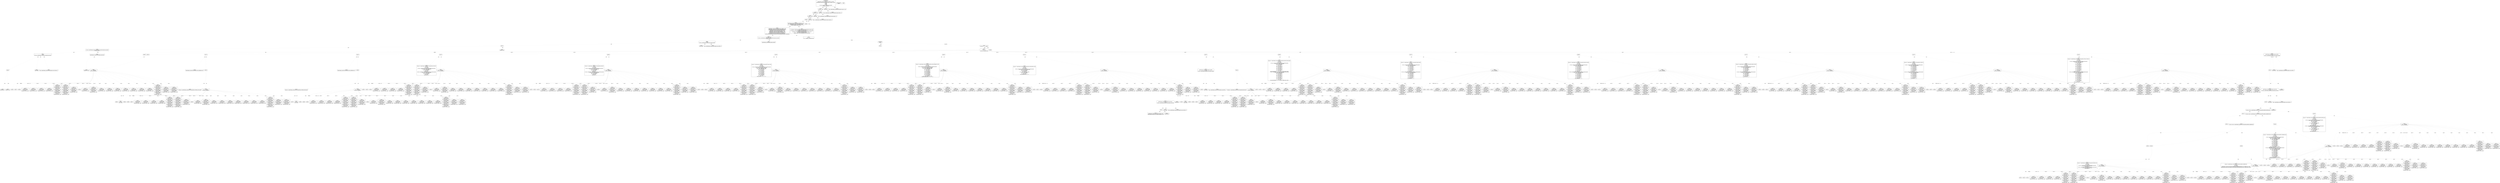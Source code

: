 digraph graphname {
n83646 [shape=box,label="(83646)\ndata.destroy()"];
n83645 [shape=box,label="(83645)\nhitTest = true"];
n83644 [shape=box,label="(83644)"];
n83644 -> n83645[style="dashed",color="gray",label="then"];
n83644 -> n83646[style="dashed",color="gray",label="next"];
n83643 [shape=box,label="(83643)\ntmp = false"];
n83642 [shape=box,label="(83642)\ntmp = openfl.display._internal.CairoGraphics.cairo.inStroke(x, y)"];
n83641 [shape=box,label="(83641)\nvar tmp\nvar tmp = openfl.display._internal.CairoGraphics.hasStroke"];
n83641 -> n83642[style="dashed",color="gray",label="then"];
n83641 -> n83643[style="dashed",color="gray",label="else"];
n83641 -> n83644[style="dashed",color="gray",label="next"];
n83640 [shape=box,label="(83640)\nopenfl.display._internal.CairoGraphics.endStroke()"];
n83639 [shape=box,label="(83639)\nvar tmp = openfl.display._internal.CairoGraphics.strokeCommands.get_length()\nvar tmp = tmp > 0"];
n83639 -> n83640[style="dashed",color="gray",label="then"];
n83639 -> n83641[style="dashed",color="gray",label="next"];
n83638 [shape=box,label="(83638)\nhitTest = true"];
n83637 [shape=box,label="(83637)"];
n83637 -> n83638[style="dashed",color="gray",label="then"];
n83637 -> n83639[style="dashed",color="gray",label="next"];
n83636 [shape=box,label="(83636)\ntmp = false"];
n83635 [shape=box,label="(83635)\ntmp = openfl.display._internal.CairoGraphics.cairo.inFill(x, y)"];
n83634 [shape=box,label="(83634)\nvar tmp\nvar tmp = openfl.display._internal.CairoGraphics.hasFill"];
n83634 -> n83635[style="dashed",color="gray",label="then"];
n83634 -> n83636[style="dashed",color="gray",label="else"];
n83634 -> n83637[style="dashed",color="gray",label="next"];
n83633 [shape=box,label="(83633)\nopenfl.display._internal.CairoGraphics.endFill()"];
n83632 [shape=box,label="(83632)\nvar hitTest = false\nvar tmp = openfl.display._internal.CairoGraphics.fillCommands.get_length()\nvar tmp = tmp > 0"];
n83632 -> n83633[style="dashed",color="gray",label="then"];
n83632 -> n83634[style="dashed",color="gray",label="next"];
n83631 [shape=box,label="(83631)"];
n83630 [shape=box,label="(83630)"];
n83629 [shape=box,label="(83629)\ndata.prev = type"];
n83628 [shape=box,label="(83628)"];
n83627 [shape=box,label="(83627)"];
n83626 [shape=box,label="(83626)"];
n83625 [shape=box,label="(83625)\nvar data = data\nvar data = data.oPos\nvar tmp = 1\ndata.oPos = data + tmp"];
n83624 [shape=box,label="(83624)\nvar data = data\nvar data = data.oPos\nvar tmp = 1\ndata.oPos = data + tmp"];
n83623 [shape=box,label="(83623)\nvar data = data\nvar data = data.fPos\nvar tmp = 2\ndata.fPos = data + tmp"];
n83622 [shape=box,label="(83622)\nvar data = data\nvar data = data.fPos\nvar tmp = 2\ndata.fPos = data + tmp"];
n83621 [shape=box,label="(83621)\nvar data = data\nvar data = data.oPos\nvar tmp = 4\ndata.oPos = data + tmp\nvar data = data\nvar data = data.iPos\nvar tmp = 1\ndata.iPos = data + tmp\nvar data = data\nvar data = data.fPos\nvar tmp = 2\ndata.fPos = data + tmp\nvar data = data\nvar data = data.bPos\nvar tmp = 1\ndata.bPos = data + tmp"];
n83620 [shape=box,label="(83620)\nvar data = data\nvar data = data.oPos\nvar tmp = 4\ndata.oPos = data + tmp\nvar data = data\nvar data = data.iiPos\nvar tmp = 2\ndata.iiPos = data + tmp\nvar data = data\nvar data = data.ffPos\nvar tmp = 1\ndata.ffPos = data + tmp\nvar data = data\nvar data = data.fPos\nvar tmp = 1\ndata.fPos = data + tmp"];
n83619 [shape=box,label="(83619)\nvar data = data\nvar data = data.oPos\nvar tmp = 2\ndata.oPos = data + tmp\nvar data = data\nvar data = data.bPos\nvar tmp = 2\ndata.bPos = data + tmp"];
n83618 [shape=box,label="(83618)"];
n83617 [shape=box,label="(83617)\nvar data = data\nvar data = data.oPos\nvar tmp = 4\ndata.oPos = data + tmp"];
n83616 [shape=box,label="(83616)\nvar data = data\nvar data = data.fPos\nvar tmp = 5\ndata.fPos = data + tmp\nvar data = data\nvar data = data.oPos\nvar tmp = 1\ndata.oPos = data + tmp"];
n83615 [shape=box,label="(83615)\nvar data = data\nvar data = data.fPos\nvar tmp = 4\ndata.fPos = data + tmp"];
n83614 [shape=box,label="(83614)\nvar data = data\nvar data = data.oPos\nvar tmp = 3\ndata.oPos = data + tmp"];
n83613 [shape=box,label="(83613)\nvar data = data\nvar data = data.fPos\nvar tmp = 4\ndata.fPos = data + tmp"];
n83612 [shape=box,label="(83612)\nvar data = data\nvar data = data.fPos\nvar tmp = 3\ndata.fPos = data + tmp"];
n83611 [shape=box,label="(83611)\nvar data = data\nvar data = data.fPos\nvar tmp = 4\ndata.fPos = data + tmp"];
n83610 [shape=box,label="(83610)\nvar data = data\nvar data = data.fPos\nvar tmp = 6\ndata.fPos = data + tmp"];
n83609 [shape=box,label="(83609)\nvar data = data\nvar data = data.oPos\nvar tmp = 1\ndata.oPos = data + tmp"];
n83608 [shape=box,label="(83608)\nvar data = data\nvar data = data.oPos\nvar tmp = 4\ndata.oPos = data + tmp\nvar data = data\nvar data = data.iiPos\nvar tmp = 2\ndata.iiPos = data + tmp\nvar data = data\nvar data = data.ffPos\nvar tmp = 1\ndata.ffPos = data + tmp\nvar data = data\nvar data = data.fPos\nvar tmp = 1\ndata.fPos = data + tmp"];
n83607 [shape=box,label="(83607)\nvar data = data\nvar data = data.iPos\nvar tmp = 1\ndata.iPos = data + tmp\nvar data = data\nvar data = data.fPos\nvar tmp = 1\ndata.fPos = data + tmp"];
n83606 [shape=box,label="(83606)\nvar data = data\nvar data = data.oPos\nvar tmp = 2\ndata.oPos = data + tmp\nvar data = data\nvar data = data.bPos\nvar tmp = 2\ndata.bPos = data + tmp"];
n83605 [shape=box,label="(83605)\nvar ` = data.prev\nvar tmp = enumIndex `"];
n83605 -> n83606[style="dashed",color="gray",label="case 0"];
n83605 -> n83607[style="dashed",color="gray",label="case 1"];
n83605 -> n83608[style="dashed",color="gray",label="case 2"];
n83605 -> n83609[style="dashed",color="gray",label="case 3"];
n83605 -> n83610[style="dashed",color="gray",label="case 4"];
n83605 -> n83611[style="dashed",color="gray",label="case 5"];
n83605 -> n83612[style="dashed",color="gray",label="case 6"];
n83605 -> n83613[style="dashed",color="gray",label="case 7"];
n83605 -> n83614[style="dashed",color="gray",label="case 8"];
n83605 -> n83615[style="dashed",color="gray",label="case 9"];
n83605 -> n83616[style="dashed",color="gray",label="case 10"];
n83605 -> n83617[style="dashed",color="gray",label="case 12"];
n83605 -> n83618[style="dashed",color="gray",label="case 13"];
n83605 -> n83619[style="dashed",color="gray",label="case 14"];
n83605 -> n83620[style="dashed",color="gray",label="case 15"];
n83605 -> n83621[style="dashed",color="gray",label="case 16"];
n83605 -> n83622[style="dashed",color="gray",label="case 17"];
n83605 -> n83623[style="dashed",color="gray",label="case 18"];
n83605 -> n83624[style="dashed",color="gray",label="case 19"];
n83605 -> n83625[style="dashed",color="gray",label="case 20"];
n83605 -> n83626[style="dashed",color="gray",label="case 21 | 22"];
n83605 -> n83627[style="dashed",color="gray",label="default"];
n83605 -> n83628[style="dashed",color="gray",label="next"];
n83604 [shape=box,label="(83604)"];
n83604 -> n83605[style="dashed",color="gray",label="sub"];
n83604 -> n83629[style="dashed",color="gray",label="next"];
n83603 [shape=box,label="(83603)\nopenfl.display._internal.CairoGraphics.cairo.set_fillRule(cast 0)"];
n83602 [shape=box,label="(83602)"];
n83601 [shape=box,label="(83601)\nvar this\nthis = data"];
n83600 [shape=box,label="(83600)\ndata.prev = openfl.display._internal.DrawCommandType.WINDING_NON_ZERO"];
n83600 -> n83601[style="dashed",color="gray",label="sub"];
n83600 -> n83602[style="dashed",color="gray",label="next"];
n83599 [shape=box,label="(83599)"];
n83598 [shape=box,label="(83598)"];
n83597 [shape=box,label="(83597)"];
n83596 [shape=box,label="(83596)\nvar data = data\nvar data = data.oPos\nvar tmp = 1\ndata.oPos = data + tmp"];
n83595 [shape=box,label="(83595)\nvar data = data\nvar data = data.oPos\nvar tmp = 1\ndata.oPos = data + tmp"];
n83594 [shape=box,label="(83594)\nvar data = data\nvar data = data.fPos\nvar tmp = 2\ndata.fPos = data + tmp"];
n83593 [shape=box,label="(83593)\nvar data = data\nvar data = data.fPos\nvar tmp = 2\ndata.fPos = data + tmp"];
n83592 [shape=box,label="(83592)\nvar data = data\nvar data = data.oPos\nvar tmp = 4\ndata.oPos = data + tmp\nvar data = data\nvar data = data.iPos\nvar tmp = 1\ndata.iPos = data + tmp\nvar data = data\nvar data = data.fPos\nvar tmp = 2\ndata.fPos = data + tmp\nvar data = data\nvar data = data.bPos\nvar tmp = 1\ndata.bPos = data + tmp"];
n83591 [shape=box,label="(83591)\nvar data = data\nvar data = data.oPos\nvar tmp = 4\ndata.oPos = data + tmp\nvar data = data\nvar data = data.iiPos\nvar tmp = 2\ndata.iiPos = data + tmp\nvar data = data\nvar data = data.ffPos\nvar tmp = 1\ndata.ffPos = data + tmp\nvar data = data\nvar data = data.fPos\nvar tmp = 1\ndata.fPos = data + tmp"];
n83590 [shape=box,label="(83590)\nvar data = data\nvar data = data.oPos\nvar tmp = 2\ndata.oPos = data + tmp\nvar data = data\nvar data = data.bPos\nvar tmp = 2\ndata.bPos = data + tmp"];
n83589 [shape=box,label="(83589)"];
n83588 [shape=box,label="(83588)\nvar data = data\nvar data = data.oPos\nvar tmp = 4\ndata.oPos = data + tmp"];
n83587 [shape=box,label="(83587)\nvar data = data\nvar data = data.fPos\nvar tmp = 5\ndata.fPos = data + tmp\nvar data = data\nvar data = data.oPos\nvar tmp = 1\ndata.oPos = data + tmp"];
n83586 [shape=box,label="(83586)\nvar data = data\nvar data = data.fPos\nvar tmp = 4\ndata.fPos = data + tmp"];
n83585 [shape=box,label="(83585)\nvar data = data\nvar data = data.oPos\nvar tmp = 3\ndata.oPos = data + tmp"];
n83584 [shape=box,label="(83584)\nvar data = data\nvar data = data.fPos\nvar tmp = 4\ndata.fPos = data + tmp"];
n83583 [shape=box,label="(83583)\nvar data = data\nvar data = data.fPos\nvar tmp = 3\ndata.fPos = data + tmp"];
n83582 [shape=box,label="(83582)\nvar data = data\nvar data = data.fPos\nvar tmp = 4\ndata.fPos = data + tmp"];
n83581 [shape=box,label="(83581)\nvar data = data\nvar data = data.fPos\nvar tmp = 6\ndata.fPos = data + tmp"];
n83580 [shape=box,label="(83580)\nvar data = data\nvar data = data.oPos\nvar tmp = 1\ndata.oPos = data + tmp"];
n83579 [shape=box,label="(83579)\nvar data = data\nvar data = data.oPos\nvar tmp = 4\ndata.oPos = data + tmp\nvar data = data\nvar data = data.iiPos\nvar tmp = 2\ndata.iiPos = data + tmp\nvar data = data\nvar data = data.ffPos\nvar tmp = 1\ndata.ffPos = data + tmp\nvar data = data\nvar data = data.fPos\nvar tmp = 1\ndata.fPos = data + tmp"];
n83578 [shape=box,label="(83578)\nvar data = data\nvar data = data.iPos\nvar tmp = 1\ndata.iPos = data + tmp\nvar data = data\nvar data = data.fPos\nvar tmp = 1\ndata.fPos = data + tmp"];
n83577 [shape=box,label="(83577)\nvar data = data\nvar data = data.oPos\nvar tmp = 2\ndata.oPos = data + tmp\nvar data = data\nvar data = data.bPos\nvar tmp = 2\ndata.bPos = data + tmp"];
n83576 [shape=box,label="(83576)\nvar ` = data.prev\nvar tmp = enumIndex `"];
n83576 -> n83577[style="dashed",color="gray",label="case 0"];
n83576 -> n83578[style="dashed",color="gray",label="case 1"];
n83576 -> n83579[style="dashed",color="gray",label="case 2"];
n83576 -> n83580[style="dashed",color="gray",label="case 3"];
n83576 -> n83581[style="dashed",color="gray",label="case 4"];
n83576 -> n83582[style="dashed",color="gray",label="case 5"];
n83576 -> n83583[style="dashed",color="gray",label="case 6"];
n83576 -> n83584[style="dashed",color="gray",label="case 7"];
n83576 -> n83585[style="dashed",color="gray",label="case 8"];
n83576 -> n83586[style="dashed",color="gray",label="case 9"];
n83576 -> n83587[style="dashed",color="gray",label="case 10"];
n83576 -> n83588[style="dashed",color="gray",label="case 12"];
n83576 -> n83589[style="dashed",color="gray",label="case 13"];
n83576 -> n83590[style="dashed",color="gray",label="case 14"];
n83576 -> n83591[style="dashed",color="gray",label="case 15"];
n83576 -> n83592[style="dashed",color="gray",label="case 16"];
n83576 -> n83593[style="dashed",color="gray",label="case 17"];
n83576 -> n83594[style="dashed",color="gray",label="case 18"];
n83576 -> n83595[style="dashed",color="gray",label="case 19"];
n83576 -> n83596[style="dashed",color="gray",label="case 20"];
n83576 -> n83597[style="dashed",color="gray",label="case 21 | 22"];
n83576 -> n83598[style="dashed",color="gray",label="default"];
n83576 -> n83599[style="dashed",color="gray",label="next"];
n83575 [shape=box,label="(83575)"];
n83575 -> n83576[style="dashed",color="gray",label="sub"];
n83575 -> n83600[style="dashed",color="gray",label="next"];
n83574 [shape=box,label="(83574)"];
n83574 -> n83575[style="dashed",color="gray",label="sub"];
n83574 -> n83603[style="dashed",color="gray",label="next"];
n83573 [shape=box,label="(83573)\nopenfl.display._internal.CairoGraphics.cairo.set_fillRule(cast 1)"];
n83572 [shape=box,label="(83572)"];
n83571 [shape=box,label="(83571)\nvar this\nthis = data"];
n83570 [shape=box,label="(83570)\ndata.prev = openfl.display._internal.DrawCommandType.WINDING_EVEN_ODD"];
n83570 -> n83571[style="dashed",color="gray",label="sub"];
n83570 -> n83572[style="dashed",color="gray",label="next"];
n83569 [shape=box,label="(83569)"];
n83568 [shape=box,label="(83568)"];
n83567 [shape=box,label="(83567)"];
n83566 [shape=box,label="(83566)\nvar data = data\nvar data = data.oPos\nvar tmp = 1\ndata.oPos = data + tmp"];
n83565 [shape=box,label="(83565)\nvar data = data\nvar data = data.oPos\nvar tmp = 1\ndata.oPos = data + tmp"];
n83564 [shape=box,label="(83564)\nvar data = data\nvar data = data.fPos\nvar tmp = 2\ndata.fPos = data + tmp"];
n83563 [shape=box,label="(83563)\nvar data = data\nvar data = data.fPos\nvar tmp = 2\ndata.fPos = data + tmp"];
n83562 [shape=box,label="(83562)\nvar data = data\nvar data = data.oPos\nvar tmp = 4\ndata.oPos = data + tmp\nvar data = data\nvar data = data.iPos\nvar tmp = 1\ndata.iPos = data + tmp\nvar data = data\nvar data = data.fPos\nvar tmp = 2\ndata.fPos = data + tmp\nvar data = data\nvar data = data.bPos\nvar tmp = 1\ndata.bPos = data + tmp"];
n83561 [shape=box,label="(83561)\nvar data = data\nvar data = data.oPos\nvar tmp = 4\ndata.oPos = data + tmp\nvar data = data\nvar data = data.iiPos\nvar tmp = 2\ndata.iiPos = data + tmp\nvar data = data\nvar data = data.ffPos\nvar tmp = 1\ndata.ffPos = data + tmp\nvar data = data\nvar data = data.fPos\nvar tmp = 1\ndata.fPos = data + tmp"];
n83560 [shape=box,label="(83560)\nvar data = data\nvar data = data.oPos\nvar tmp = 2\ndata.oPos = data + tmp\nvar data = data\nvar data = data.bPos\nvar tmp = 2\ndata.bPos = data + tmp"];
n83559 [shape=box,label="(83559)"];
n83558 [shape=box,label="(83558)\nvar data = data\nvar data = data.oPos\nvar tmp = 4\ndata.oPos = data + tmp"];
n83557 [shape=box,label="(83557)\nvar data = data\nvar data = data.fPos\nvar tmp = 5\ndata.fPos = data + tmp\nvar data = data\nvar data = data.oPos\nvar tmp = 1\ndata.oPos = data + tmp"];
n83556 [shape=box,label="(83556)\nvar data = data\nvar data = data.fPos\nvar tmp = 4\ndata.fPos = data + tmp"];
n83555 [shape=box,label="(83555)\nvar data = data\nvar data = data.oPos\nvar tmp = 3\ndata.oPos = data + tmp"];
n83554 [shape=box,label="(83554)\nvar data = data\nvar data = data.fPos\nvar tmp = 4\ndata.fPos = data + tmp"];
n83553 [shape=box,label="(83553)\nvar data = data\nvar data = data.fPos\nvar tmp = 3\ndata.fPos = data + tmp"];
n83552 [shape=box,label="(83552)\nvar data = data\nvar data = data.fPos\nvar tmp = 4\ndata.fPos = data + tmp"];
n83551 [shape=box,label="(83551)\nvar data = data\nvar data = data.fPos\nvar tmp = 6\ndata.fPos = data + tmp"];
n83550 [shape=box,label="(83550)\nvar data = data\nvar data = data.oPos\nvar tmp = 1\ndata.oPos = data + tmp"];
n83549 [shape=box,label="(83549)\nvar data = data\nvar data = data.oPos\nvar tmp = 4\ndata.oPos = data + tmp\nvar data = data\nvar data = data.iiPos\nvar tmp = 2\ndata.iiPos = data + tmp\nvar data = data\nvar data = data.ffPos\nvar tmp = 1\ndata.ffPos = data + tmp\nvar data = data\nvar data = data.fPos\nvar tmp = 1\ndata.fPos = data + tmp"];
n83548 [shape=box,label="(83548)\nvar data = data\nvar data = data.iPos\nvar tmp = 1\ndata.iPos = data + tmp\nvar data = data\nvar data = data.fPos\nvar tmp = 1\ndata.fPos = data + tmp"];
n83547 [shape=box,label="(83547)\nvar data = data\nvar data = data.oPos\nvar tmp = 2\ndata.oPos = data + tmp\nvar data = data\nvar data = data.bPos\nvar tmp = 2\ndata.bPos = data + tmp"];
n83546 [shape=box,label="(83546)\nvar ` = data.prev\nvar tmp = enumIndex `"];
n83546 -> n83547[style="dashed",color="gray",label="case 0"];
n83546 -> n83548[style="dashed",color="gray",label="case 1"];
n83546 -> n83549[style="dashed",color="gray",label="case 2"];
n83546 -> n83550[style="dashed",color="gray",label="case 3"];
n83546 -> n83551[style="dashed",color="gray",label="case 4"];
n83546 -> n83552[style="dashed",color="gray",label="case 5"];
n83546 -> n83553[style="dashed",color="gray",label="case 6"];
n83546 -> n83554[style="dashed",color="gray",label="case 7"];
n83546 -> n83555[style="dashed",color="gray",label="case 8"];
n83546 -> n83556[style="dashed",color="gray",label="case 9"];
n83546 -> n83557[style="dashed",color="gray",label="case 10"];
n83546 -> n83558[style="dashed",color="gray",label="case 12"];
n83546 -> n83559[style="dashed",color="gray",label="case 13"];
n83546 -> n83560[style="dashed",color="gray",label="case 14"];
n83546 -> n83561[style="dashed",color="gray",label="case 15"];
n83546 -> n83562[style="dashed",color="gray",label="case 16"];
n83546 -> n83563[style="dashed",color="gray",label="case 17"];
n83546 -> n83564[style="dashed",color="gray",label="case 18"];
n83546 -> n83565[style="dashed",color="gray",label="case 19"];
n83546 -> n83566[style="dashed",color="gray",label="case 20"];
n83546 -> n83567[style="dashed",color="gray",label="case 21 | 22"];
n83546 -> n83568[style="dashed",color="gray",label="default"];
n83546 -> n83569[style="dashed",color="gray",label="next"];
n83545 [shape=box,label="(83545)"];
n83545 -> n83546[style="dashed",color="gray",label="sub"];
n83545 -> n83570[style="dashed",color="gray",label="next"];
n83544 [shape=box,label="(83544)"];
n83544 -> n83545[style="dashed",color="gray",label="sub"];
n83544 -> n83573[style="dashed",color="gray",label="next"];
n83543 [shape=box,label="(83543)\ndata.prev = openfl.display._internal.DrawCommandType.MOVE_TO\nvar this\nthis = data\nvar c = cast this\nvar tmp = openfl.display._internal.CairoGraphics.fillCommands\nvar c = cast c.buffer.f[cast c.fPos]\nvar c = cast c.buffer.f\nvar c = cast c.fPos + 1\nvar c = c[c]\ntmp.moveTo(c, c)\nvar tmp = openfl.display._internal.CairoGraphics.strokeCommands\nvar c = cast c.buffer.f[cast c.fPos]\nvar c = cast c.buffer.f\nvar c = cast c.fPos + 1\nvar c = c[c]\ntmp.moveTo(c, c)"];
n83542 [shape=box,label="(83542)"];
n83541 [shape=box,label="(83541)"];
n83540 [shape=box,label="(83540)"];
n83539 [shape=box,label="(83539)\nvar data = data\nvar data = data.oPos\nvar tmp = 1\ndata.oPos = data + tmp"];
n83538 [shape=box,label="(83538)\nvar data = data\nvar data = data.oPos\nvar tmp = 1\ndata.oPos = data + tmp"];
n83537 [shape=box,label="(83537)\nvar data = data\nvar data = data.fPos\nvar tmp = 2\ndata.fPos = data + tmp"];
n83536 [shape=box,label="(83536)\nvar data = data\nvar data = data.fPos\nvar tmp = 2\ndata.fPos = data + tmp"];
n83535 [shape=box,label="(83535)\nvar data = data\nvar data = data.oPos\nvar tmp = 4\ndata.oPos = data + tmp\nvar data = data\nvar data = data.iPos\nvar tmp = 1\ndata.iPos = data + tmp\nvar data = data\nvar data = data.fPos\nvar tmp = 2\ndata.fPos = data + tmp\nvar data = data\nvar data = data.bPos\nvar tmp = 1\ndata.bPos = data + tmp"];
n83534 [shape=box,label="(83534)\nvar data = data\nvar data = data.oPos\nvar tmp = 4\ndata.oPos = data + tmp\nvar data = data\nvar data = data.iiPos\nvar tmp = 2\ndata.iiPos = data + tmp\nvar data = data\nvar data = data.ffPos\nvar tmp = 1\ndata.ffPos = data + tmp\nvar data = data\nvar data = data.fPos\nvar tmp = 1\ndata.fPos = data + tmp"];
n83533 [shape=box,label="(83533)\nvar data = data\nvar data = data.oPos\nvar tmp = 2\ndata.oPos = data + tmp\nvar data = data\nvar data = data.bPos\nvar tmp = 2\ndata.bPos = data + tmp"];
n83532 [shape=box,label="(83532)"];
n83531 [shape=box,label="(83531)\nvar data = data\nvar data = data.oPos\nvar tmp = 4\ndata.oPos = data + tmp"];
n83530 [shape=box,label="(83530)\nvar data = data\nvar data = data.fPos\nvar tmp = 5\ndata.fPos = data + tmp\nvar data = data\nvar data = data.oPos\nvar tmp = 1\ndata.oPos = data + tmp"];
n83529 [shape=box,label="(83529)\nvar data = data\nvar data = data.fPos\nvar tmp = 4\ndata.fPos = data + tmp"];
n83528 [shape=box,label="(83528)\nvar data = data\nvar data = data.oPos\nvar tmp = 3\ndata.oPos = data + tmp"];
n83527 [shape=box,label="(83527)\nvar data = data\nvar data = data.fPos\nvar tmp = 4\ndata.fPos = data + tmp"];
n83526 [shape=box,label="(83526)\nvar data = data\nvar data = data.fPos\nvar tmp = 3\ndata.fPos = data + tmp"];
n83525 [shape=box,label="(83525)\nvar data = data\nvar data = data.fPos\nvar tmp = 4\ndata.fPos = data + tmp"];
n83524 [shape=box,label="(83524)\nvar data = data\nvar data = data.fPos\nvar tmp = 6\ndata.fPos = data + tmp"];
n83523 [shape=box,label="(83523)\nvar data = data\nvar data = data.oPos\nvar tmp = 1\ndata.oPos = data + tmp"];
n83522 [shape=box,label="(83522)\nvar data = data\nvar data = data.oPos\nvar tmp = 4\ndata.oPos = data + tmp\nvar data = data\nvar data = data.iiPos\nvar tmp = 2\ndata.iiPos = data + tmp\nvar data = data\nvar data = data.ffPos\nvar tmp = 1\ndata.ffPos = data + tmp\nvar data = data\nvar data = data.fPos\nvar tmp = 1\ndata.fPos = data + tmp"];
n83521 [shape=box,label="(83521)\nvar data = data\nvar data = data.iPos\nvar tmp = 1\ndata.iPos = data + tmp\nvar data = data\nvar data = data.fPos\nvar tmp = 1\ndata.fPos = data + tmp"];
n83520 [shape=box,label="(83520)\nvar data = data\nvar data = data.oPos\nvar tmp = 2\ndata.oPos = data + tmp\nvar data = data\nvar data = data.bPos\nvar tmp = 2\ndata.bPos = data + tmp"];
n83519 [shape=box,label="(83519)\nvar ` = data.prev\nvar tmp = enumIndex `"];
n83519 -> n83520[style="dashed",color="gray",label="case 0"];
n83519 -> n83521[style="dashed",color="gray",label="case 1"];
n83519 -> n83522[style="dashed",color="gray",label="case 2"];
n83519 -> n83523[style="dashed",color="gray",label="case 3"];
n83519 -> n83524[style="dashed",color="gray",label="case 4"];
n83519 -> n83525[style="dashed",color="gray",label="case 5"];
n83519 -> n83526[style="dashed",color="gray",label="case 6"];
n83519 -> n83527[style="dashed",color="gray",label="case 7"];
n83519 -> n83528[style="dashed",color="gray",label="case 8"];
n83519 -> n83529[style="dashed",color="gray",label="case 9"];
n83519 -> n83530[style="dashed",color="gray",label="case 10"];
n83519 -> n83531[style="dashed",color="gray",label="case 12"];
n83519 -> n83532[style="dashed",color="gray",label="case 13"];
n83519 -> n83533[style="dashed",color="gray",label="case 14"];
n83519 -> n83534[style="dashed",color="gray",label="case 15"];
n83519 -> n83535[style="dashed",color="gray",label="case 16"];
n83519 -> n83536[style="dashed",color="gray",label="case 17"];
n83519 -> n83537[style="dashed",color="gray",label="case 18"];
n83519 -> n83538[style="dashed",color="gray",label="case 19"];
n83519 -> n83539[style="dashed",color="gray",label="case 20"];
n83519 -> n83540[style="dashed",color="gray",label="case 21 | 22"];
n83519 -> n83541[style="dashed",color="gray",label="default"];
n83519 -> n83542[style="dashed",color="gray",label="next"];
n83518 [shape=box,label="(83518)"];
n83518 -> n83519[style="dashed",color="gray",label="sub"];
n83518 -> n83543[style="dashed",color="gray",label="next"];
n83517 [shape=box,label="(83517)\ndata.prev = openfl.display._internal.DrawCommandType.LINE_TO\nvar this\nthis = data\nvar c = cast this\nvar tmp = openfl.display._internal.CairoGraphics.fillCommands\nvar c = cast c.buffer.f[cast c.fPos]\nvar c = cast c.buffer.f\nvar c = cast c.fPos + 1\nvar c = c[c]\ntmp.lineTo(c, c)\nvar tmp = openfl.display._internal.CairoGraphics.strokeCommands\nvar c = cast c.buffer.f[cast c.fPos]\nvar c = cast c.buffer.f\nvar c = cast c.fPos + 1\nvar c = c[c]\ntmp.lineTo(c, c)"];
n83516 [shape=box,label="(83516)"];
n83515 [shape=box,label="(83515)"];
n83514 [shape=box,label="(83514)"];
n83513 [shape=box,label="(83513)\nvar data = data\nvar data = data.oPos\nvar tmp = 1\ndata.oPos = data + tmp"];
n83512 [shape=box,label="(83512)\nvar data = data\nvar data = data.oPos\nvar tmp = 1\ndata.oPos = data + tmp"];
n83511 [shape=box,label="(83511)\nvar data = data\nvar data = data.fPos\nvar tmp = 2\ndata.fPos = data + tmp"];
n83510 [shape=box,label="(83510)\nvar data = data\nvar data = data.fPos\nvar tmp = 2\ndata.fPos = data + tmp"];
n83509 [shape=box,label="(83509)\nvar data = data\nvar data = data.oPos\nvar tmp = 4\ndata.oPos = data + tmp\nvar data = data\nvar data = data.iPos\nvar tmp = 1\ndata.iPos = data + tmp\nvar data = data\nvar data = data.fPos\nvar tmp = 2\ndata.fPos = data + tmp\nvar data = data\nvar data = data.bPos\nvar tmp = 1\ndata.bPos = data + tmp"];
n83508 [shape=box,label="(83508)\nvar data = data\nvar data = data.oPos\nvar tmp = 4\ndata.oPos = data + tmp\nvar data = data\nvar data = data.iiPos\nvar tmp = 2\ndata.iiPos = data + tmp\nvar data = data\nvar data = data.ffPos\nvar tmp = 1\ndata.ffPos = data + tmp\nvar data = data\nvar data = data.fPos\nvar tmp = 1\ndata.fPos = data + tmp"];
n83507 [shape=box,label="(83507)\nvar data = data\nvar data = data.oPos\nvar tmp = 2\ndata.oPos = data + tmp\nvar data = data\nvar data = data.bPos\nvar tmp = 2\ndata.bPos = data + tmp"];
n83506 [shape=box,label="(83506)"];
n83505 [shape=box,label="(83505)\nvar data = data\nvar data = data.oPos\nvar tmp = 4\ndata.oPos = data + tmp"];
n83504 [shape=box,label="(83504)\nvar data = data\nvar data = data.fPos\nvar tmp = 5\ndata.fPos = data + tmp\nvar data = data\nvar data = data.oPos\nvar tmp = 1\ndata.oPos = data + tmp"];
n83503 [shape=box,label="(83503)\nvar data = data\nvar data = data.fPos\nvar tmp = 4\ndata.fPos = data + tmp"];
n83502 [shape=box,label="(83502)\nvar data = data\nvar data = data.oPos\nvar tmp = 3\ndata.oPos = data + tmp"];
n83501 [shape=box,label="(83501)\nvar data = data\nvar data = data.fPos\nvar tmp = 4\ndata.fPos = data + tmp"];
n83500 [shape=box,label="(83500)\nvar data = data\nvar data = data.fPos\nvar tmp = 3\ndata.fPos = data + tmp"];
n83499 [shape=box,label="(83499)\nvar data = data\nvar data = data.fPos\nvar tmp = 4\ndata.fPos = data + tmp"];
n83498 [shape=box,label="(83498)\nvar data = data\nvar data = data.fPos\nvar tmp = 6\ndata.fPos = data + tmp"];
n83497 [shape=box,label="(83497)\nvar data = data\nvar data = data.oPos\nvar tmp = 1\ndata.oPos = data + tmp"];
n83496 [shape=box,label="(83496)\nvar data = data\nvar data = data.oPos\nvar tmp = 4\ndata.oPos = data + tmp\nvar data = data\nvar data = data.iiPos\nvar tmp = 2\ndata.iiPos = data + tmp\nvar data = data\nvar data = data.ffPos\nvar tmp = 1\ndata.ffPos = data + tmp\nvar data = data\nvar data = data.fPos\nvar tmp = 1\ndata.fPos = data + tmp"];
n83495 [shape=box,label="(83495)\nvar data = data\nvar data = data.iPos\nvar tmp = 1\ndata.iPos = data + tmp\nvar data = data\nvar data = data.fPos\nvar tmp = 1\ndata.fPos = data + tmp"];
n83494 [shape=box,label="(83494)\nvar data = data\nvar data = data.oPos\nvar tmp = 2\ndata.oPos = data + tmp\nvar data = data\nvar data = data.bPos\nvar tmp = 2\ndata.bPos = data + tmp"];
n83493 [shape=box,label="(83493)\nvar ` = data.prev\nvar tmp = enumIndex `"];
n83493 -> n83494[style="dashed",color="gray",label="case 0"];
n83493 -> n83495[style="dashed",color="gray",label="case 1"];
n83493 -> n83496[style="dashed",color="gray",label="case 2"];
n83493 -> n83497[style="dashed",color="gray",label="case 3"];
n83493 -> n83498[style="dashed",color="gray",label="case 4"];
n83493 -> n83499[style="dashed",color="gray",label="case 5"];
n83493 -> n83500[style="dashed",color="gray",label="case 6"];
n83493 -> n83501[style="dashed",color="gray",label="case 7"];
n83493 -> n83502[style="dashed",color="gray",label="case 8"];
n83493 -> n83503[style="dashed",color="gray",label="case 9"];
n83493 -> n83504[style="dashed",color="gray",label="case 10"];
n83493 -> n83505[style="dashed",color="gray",label="case 12"];
n83493 -> n83506[style="dashed",color="gray",label="case 13"];
n83493 -> n83507[style="dashed",color="gray",label="case 14"];
n83493 -> n83508[style="dashed",color="gray",label="case 15"];
n83493 -> n83509[style="dashed",color="gray",label="case 16"];
n83493 -> n83510[style="dashed",color="gray",label="case 17"];
n83493 -> n83511[style="dashed",color="gray",label="case 18"];
n83493 -> n83512[style="dashed",color="gray",label="case 19"];
n83493 -> n83513[style="dashed",color="gray",label="case 20"];
n83493 -> n83514[style="dashed",color="gray",label="case 21 | 22"];
n83493 -> n83515[style="dashed",color="gray",label="default"];
n83493 -> n83516[style="dashed",color="gray",label="next"];
n83492 [shape=box,label="(83492)"];
n83492 -> n83493[style="dashed",color="gray",label="sub"];
n83492 -> n83517[style="dashed",color="gray",label="next"];
n83491 [shape=box,label="(83491)\ndata.prev = openfl.display._internal.DrawCommandType.LINE_STYLE\nvar this\nthis = data\nvar c = cast this\nvar tmp = openfl.display._internal.CairoGraphics.strokeCommands\nvar c = cast cast c.buffer.o[cast c.oPos]\nvar c = cast c.buffer.i[cast c.iPos]\nvar c = cast c.buffer.b[cast c.bPos]\nvar c = cast c.buffer.o\nvar c = cast c.oPos + 1\nvar c = cast c[c]\nvar c = cast c.buffer.o\nvar c = cast c.oPos + 2\nvar c = cast c[c]\nvar c = cast c.buffer.o\nvar c = cast c.oPos + 3\nvar c = cast c[c]\nvar c = cast c.buffer.f\nvar c = cast c.fPos + 1\nvar c = c[c]\ntmp.lineStyle(c, c, 1, c, c, c, c, c)"];
n83490 [shape=box,label="(83490)"];
n83489 [shape=box,label="(83489)"];
n83488 [shape=box,label="(83488)"];
n83487 [shape=box,label="(83487)\nvar data = data\nvar data = data.oPos\nvar tmp = 1\ndata.oPos = data + tmp"];
n83486 [shape=box,label="(83486)\nvar data = data\nvar data = data.oPos\nvar tmp = 1\ndata.oPos = data + tmp"];
n83485 [shape=box,label="(83485)\nvar data = data\nvar data = data.fPos\nvar tmp = 2\ndata.fPos = data + tmp"];
n83484 [shape=box,label="(83484)\nvar data = data\nvar data = data.fPos\nvar tmp = 2\ndata.fPos = data + tmp"];
n83483 [shape=box,label="(83483)\nvar data = data\nvar data = data.oPos\nvar tmp = 4\ndata.oPos = data + tmp\nvar data = data\nvar data = data.iPos\nvar tmp = 1\ndata.iPos = data + tmp\nvar data = data\nvar data = data.fPos\nvar tmp = 2\ndata.fPos = data + tmp\nvar data = data\nvar data = data.bPos\nvar tmp = 1\ndata.bPos = data + tmp"];
n83482 [shape=box,label="(83482)\nvar data = data\nvar data = data.oPos\nvar tmp = 4\ndata.oPos = data + tmp\nvar data = data\nvar data = data.iiPos\nvar tmp = 2\ndata.iiPos = data + tmp\nvar data = data\nvar data = data.ffPos\nvar tmp = 1\ndata.ffPos = data + tmp\nvar data = data\nvar data = data.fPos\nvar tmp = 1\ndata.fPos = data + tmp"];
n83481 [shape=box,label="(83481)\nvar data = data\nvar data = data.oPos\nvar tmp = 2\ndata.oPos = data + tmp\nvar data = data\nvar data = data.bPos\nvar tmp = 2\ndata.bPos = data + tmp"];
n83480 [shape=box,label="(83480)"];
n83479 [shape=box,label="(83479)\nvar data = data\nvar data = data.oPos\nvar tmp = 4\ndata.oPos = data + tmp"];
n83478 [shape=box,label="(83478)\nvar data = data\nvar data = data.fPos\nvar tmp = 5\ndata.fPos = data + tmp\nvar data = data\nvar data = data.oPos\nvar tmp = 1\ndata.oPos = data + tmp"];
n83477 [shape=box,label="(83477)\nvar data = data\nvar data = data.fPos\nvar tmp = 4\ndata.fPos = data + tmp"];
n83476 [shape=box,label="(83476)\nvar data = data\nvar data = data.oPos\nvar tmp = 3\ndata.oPos = data + tmp"];
n83475 [shape=box,label="(83475)\nvar data = data\nvar data = data.fPos\nvar tmp = 4\ndata.fPos = data + tmp"];
n83474 [shape=box,label="(83474)\nvar data = data\nvar data = data.fPos\nvar tmp = 3\ndata.fPos = data + tmp"];
n83473 [shape=box,label="(83473)\nvar data = data\nvar data = data.fPos\nvar tmp = 4\ndata.fPos = data + tmp"];
n83472 [shape=box,label="(83472)\nvar data = data\nvar data = data.fPos\nvar tmp = 6\ndata.fPos = data + tmp"];
n83471 [shape=box,label="(83471)\nvar data = data\nvar data = data.oPos\nvar tmp = 1\ndata.oPos = data + tmp"];
n83470 [shape=box,label="(83470)\nvar data = data\nvar data = data.oPos\nvar tmp = 4\ndata.oPos = data + tmp\nvar data = data\nvar data = data.iiPos\nvar tmp = 2\ndata.iiPos = data + tmp\nvar data = data\nvar data = data.ffPos\nvar tmp = 1\ndata.ffPos = data + tmp\nvar data = data\nvar data = data.fPos\nvar tmp = 1\ndata.fPos = data + tmp"];
n83469 [shape=box,label="(83469)\nvar data = data\nvar data = data.iPos\nvar tmp = 1\ndata.iPos = data + tmp\nvar data = data\nvar data = data.fPos\nvar tmp = 1\ndata.fPos = data + tmp"];
n83468 [shape=box,label="(83468)\nvar data = data\nvar data = data.oPos\nvar tmp = 2\ndata.oPos = data + tmp\nvar data = data\nvar data = data.bPos\nvar tmp = 2\ndata.bPos = data + tmp"];
n83467 [shape=box,label="(83467)\nvar ` = data.prev\nvar tmp = enumIndex `"];
n83467 -> n83468[style="dashed",color="gray",label="case 0"];
n83467 -> n83469[style="dashed",color="gray",label="case 1"];
n83467 -> n83470[style="dashed",color="gray",label="case 2"];
n83467 -> n83471[style="dashed",color="gray",label="case 3"];
n83467 -> n83472[style="dashed",color="gray",label="case 4"];
n83467 -> n83473[style="dashed",color="gray",label="case 5"];
n83467 -> n83474[style="dashed",color="gray",label="case 6"];
n83467 -> n83475[style="dashed",color="gray",label="case 7"];
n83467 -> n83476[style="dashed",color="gray",label="case 8"];
n83467 -> n83477[style="dashed",color="gray",label="case 9"];
n83467 -> n83478[style="dashed",color="gray",label="case 10"];
n83467 -> n83479[style="dashed",color="gray",label="case 12"];
n83467 -> n83480[style="dashed",color="gray",label="case 13"];
n83467 -> n83481[style="dashed",color="gray",label="case 14"];
n83467 -> n83482[style="dashed",color="gray",label="case 15"];
n83467 -> n83483[style="dashed",color="gray",label="case 16"];
n83467 -> n83484[style="dashed",color="gray",label="case 17"];
n83467 -> n83485[style="dashed",color="gray",label="case 18"];
n83467 -> n83486[style="dashed",color="gray",label="case 19"];
n83467 -> n83487[style="dashed",color="gray",label="case 20"];
n83467 -> n83488[style="dashed",color="gray",label="case 21 | 22"];
n83467 -> n83489[style="dashed",color="gray",label="default"];
n83467 -> n83490[style="dashed",color="gray",label="next"];
n83466 [shape=box,label="(83466)"];
n83466 -> n83467[style="dashed",color="gray",label="sub"];
n83466 -> n83491[style="dashed",color="gray",label="next"];
n83465 [shape=box,label="(83465)\ndata.prev = openfl.display._internal.DrawCommandType.LINE_GRADIENT_STYLE\nvar this\nthis = data\nvar c = cast this\nvar tmp = openfl.display._internal.CairoGraphics.strokeCommands\nvar c = cast cast c.buffer.o[cast c.oPos]\nvar c = cast c.buffer.ii[cast c.iiPos]\nvar c = cast c.buffer.ff[cast c.ffPos]\nvar c = cast c.buffer.ii\nvar c = cast c.iiPos + 1\nvar c = c[c]\nvar c = cast c.buffer.o\nvar c = cast c.oPos + 1\nvar c = cast c[c]\nvar c = cast c.buffer.o\nvar c = cast c.oPos + 2\nvar c = cast c[c]\nvar c = cast c.buffer.o\nvar c = cast c.oPos + 3\nvar c = cast c[c]\nvar c = cast c.buffer.f[cast c.fPos]\ntmp.lineGradientStyle(c, c, c, c, c, c, c, c)"];
n83464 [shape=box,label="(83464)"];
n83463 [shape=box,label="(83463)"];
n83462 [shape=box,label="(83462)"];
n83461 [shape=box,label="(83461)\nvar data = data\nvar data = data.oPos\nvar tmp = 1\ndata.oPos = data + tmp"];
n83460 [shape=box,label="(83460)\nvar data = data\nvar data = data.oPos\nvar tmp = 1\ndata.oPos = data + tmp"];
n83459 [shape=box,label="(83459)\nvar data = data\nvar data = data.fPos\nvar tmp = 2\ndata.fPos = data + tmp"];
n83458 [shape=box,label="(83458)\nvar data = data\nvar data = data.fPos\nvar tmp = 2\ndata.fPos = data + tmp"];
n83457 [shape=box,label="(83457)\nvar data = data\nvar data = data.oPos\nvar tmp = 4\ndata.oPos = data + tmp\nvar data = data\nvar data = data.iPos\nvar tmp = 1\ndata.iPos = data + tmp\nvar data = data\nvar data = data.fPos\nvar tmp = 2\ndata.fPos = data + tmp\nvar data = data\nvar data = data.bPos\nvar tmp = 1\ndata.bPos = data + tmp"];
n83456 [shape=box,label="(83456)\nvar data = data\nvar data = data.oPos\nvar tmp = 4\ndata.oPos = data + tmp\nvar data = data\nvar data = data.iiPos\nvar tmp = 2\ndata.iiPos = data + tmp\nvar data = data\nvar data = data.ffPos\nvar tmp = 1\ndata.ffPos = data + tmp\nvar data = data\nvar data = data.fPos\nvar tmp = 1\ndata.fPos = data + tmp"];
n83455 [shape=box,label="(83455)\nvar data = data\nvar data = data.oPos\nvar tmp = 2\ndata.oPos = data + tmp\nvar data = data\nvar data = data.bPos\nvar tmp = 2\ndata.bPos = data + tmp"];
n83454 [shape=box,label="(83454)"];
n83453 [shape=box,label="(83453)\nvar data = data\nvar data = data.oPos\nvar tmp = 4\ndata.oPos = data + tmp"];
n83452 [shape=box,label="(83452)\nvar data = data\nvar data = data.fPos\nvar tmp = 5\ndata.fPos = data + tmp\nvar data = data\nvar data = data.oPos\nvar tmp = 1\ndata.oPos = data + tmp"];
n83451 [shape=box,label="(83451)\nvar data = data\nvar data = data.fPos\nvar tmp = 4\ndata.fPos = data + tmp"];
n83450 [shape=box,label="(83450)\nvar data = data\nvar data = data.oPos\nvar tmp = 3\ndata.oPos = data + tmp"];
n83449 [shape=box,label="(83449)\nvar data = data\nvar data = data.fPos\nvar tmp = 4\ndata.fPos = data + tmp"];
n83448 [shape=box,label="(83448)\nvar data = data\nvar data = data.fPos\nvar tmp = 3\ndata.fPos = data + tmp"];
n83447 [shape=box,label="(83447)\nvar data = data\nvar data = data.fPos\nvar tmp = 4\ndata.fPos = data + tmp"];
n83446 [shape=box,label="(83446)\nvar data = data\nvar data = data.fPos\nvar tmp = 6\ndata.fPos = data + tmp"];
n83445 [shape=box,label="(83445)\nvar data = data\nvar data = data.oPos\nvar tmp = 1\ndata.oPos = data + tmp"];
n83444 [shape=box,label="(83444)\nvar data = data\nvar data = data.oPos\nvar tmp = 4\ndata.oPos = data + tmp\nvar data = data\nvar data = data.iiPos\nvar tmp = 2\ndata.iiPos = data + tmp\nvar data = data\nvar data = data.ffPos\nvar tmp = 1\ndata.ffPos = data + tmp\nvar data = data\nvar data = data.fPos\nvar tmp = 1\ndata.fPos = data + tmp"];
n83443 [shape=box,label="(83443)\nvar data = data\nvar data = data.iPos\nvar tmp = 1\ndata.iPos = data + tmp\nvar data = data\nvar data = data.fPos\nvar tmp = 1\ndata.fPos = data + tmp"];
n83442 [shape=box,label="(83442)\nvar data = data\nvar data = data.oPos\nvar tmp = 2\ndata.oPos = data + tmp\nvar data = data\nvar data = data.bPos\nvar tmp = 2\ndata.bPos = data + tmp"];
n83441 [shape=box,label="(83441)\nvar ` = data.prev\nvar tmp = enumIndex `"];
n83441 -> n83442[style="dashed",color="gray",label="case 0"];
n83441 -> n83443[style="dashed",color="gray",label="case 1"];
n83441 -> n83444[style="dashed",color="gray",label="case 2"];
n83441 -> n83445[style="dashed",color="gray",label="case 3"];
n83441 -> n83446[style="dashed",color="gray",label="case 4"];
n83441 -> n83447[style="dashed",color="gray",label="case 5"];
n83441 -> n83448[style="dashed",color="gray",label="case 6"];
n83441 -> n83449[style="dashed",color="gray",label="case 7"];
n83441 -> n83450[style="dashed",color="gray",label="case 8"];
n83441 -> n83451[style="dashed",color="gray",label="case 9"];
n83441 -> n83452[style="dashed",color="gray",label="case 10"];
n83441 -> n83453[style="dashed",color="gray",label="case 12"];
n83441 -> n83454[style="dashed",color="gray",label="case 13"];
n83441 -> n83455[style="dashed",color="gray",label="case 14"];
n83441 -> n83456[style="dashed",color="gray",label="case 15"];
n83441 -> n83457[style="dashed",color="gray",label="case 16"];
n83441 -> n83458[style="dashed",color="gray",label="case 17"];
n83441 -> n83459[style="dashed",color="gray",label="case 18"];
n83441 -> n83460[style="dashed",color="gray",label="case 19"];
n83441 -> n83461[style="dashed",color="gray",label="case 20"];
n83441 -> n83462[style="dashed",color="gray",label="case 21 | 22"];
n83441 -> n83463[style="dashed",color="gray",label="default"];
n83441 -> n83464[style="dashed",color="gray",label="next"];
n83440 [shape=box,label="(83440)"];
n83440 -> n83441[style="dashed",color="gray",label="sub"];
n83440 -> n83465[style="dashed",color="gray",label="next"];
n83439 [shape=box,label="(83439)\ndata.prev = openfl.display._internal.DrawCommandType.LINE_BITMAP_STYLE\nvar this\nthis = data\nvar c = cast this\nvar tmp = openfl.display._internal.CairoGraphics.strokeCommands\nvar c = cast cast c.buffer.o[cast c.oPos]\nvar c = cast c.buffer.o\nvar c = cast c.oPos + 1\nvar c = cast c[c]\nvar c = cast c.buffer.b[cast c.bPos]\nvar c = cast c.buffer.b\nvar c = cast c.bPos + 1\nvar c = c[c]\ntmp.lineBitmapStyle(c, c, c, c)"];
n83438 [shape=box,label="(83438)"];
n83437 [shape=box,label="(83437)"];
n83436 [shape=box,label="(83436)"];
n83435 [shape=box,label="(83435)\nvar data = data\nvar data = data.oPos\nvar tmp = 1\ndata.oPos = data + tmp"];
n83434 [shape=box,label="(83434)\nvar data = data\nvar data = data.oPos\nvar tmp = 1\ndata.oPos = data + tmp"];
n83433 [shape=box,label="(83433)\nvar data = data\nvar data = data.fPos\nvar tmp = 2\ndata.fPos = data + tmp"];
n83432 [shape=box,label="(83432)\nvar data = data\nvar data = data.fPos\nvar tmp = 2\ndata.fPos = data + tmp"];
n83431 [shape=box,label="(83431)\nvar data = data\nvar data = data.oPos\nvar tmp = 4\ndata.oPos = data + tmp\nvar data = data\nvar data = data.iPos\nvar tmp = 1\ndata.iPos = data + tmp\nvar data = data\nvar data = data.fPos\nvar tmp = 2\ndata.fPos = data + tmp\nvar data = data\nvar data = data.bPos\nvar tmp = 1\ndata.bPos = data + tmp"];
n83430 [shape=box,label="(83430)\nvar data = data\nvar data = data.oPos\nvar tmp = 4\ndata.oPos = data + tmp\nvar data = data\nvar data = data.iiPos\nvar tmp = 2\ndata.iiPos = data + tmp\nvar data = data\nvar data = data.ffPos\nvar tmp = 1\ndata.ffPos = data + tmp\nvar data = data\nvar data = data.fPos\nvar tmp = 1\ndata.fPos = data + tmp"];
n83429 [shape=box,label="(83429)\nvar data = data\nvar data = data.oPos\nvar tmp = 2\ndata.oPos = data + tmp\nvar data = data\nvar data = data.bPos\nvar tmp = 2\ndata.bPos = data + tmp"];
n83428 [shape=box,label="(83428)"];
n83427 [shape=box,label="(83427)\nvar data = data\nvar data = data.oPos\nvar tmp = 4\ndata.oPos = data + tmp"];
n83426 [shape=box,label="(83426)\nvar data = data\nvar data = data.fPos\nvar tmp = 5\ndata.fPos = data + tmp\nvar data = data\nvar data = data.oPos\nvar tmp = 1\ndata.oPos = data + tmp"];
n83425 [shape=box,label="(83425)\nvar data = data\nvar data = data.fPos\nvar tmp = 4\ndata.fPos = data + tmp"];
n83424 [shape=box,label="(83424)\nvar data = data\nvar data = data.oPos\nvar tmp = 3\ndata.oPos = data + tmp"];
n83423 [shape=box,label="(83423)\nvar data = data\nvar data = data.fPos\nvar tmp = 4\ndata.fPos = data + tmp"];
n83422 [shape=box,label="(83422)\nvar data = data\nvar data = data.fPos\nvar tmp = 3\ndata.fPos = data + tmp"];
n83421 [shape=box,label="(83421)\nvar data = data\nvar data = data.fPos\nvar tmp = 4\ndata.fPos = data + tmp"];
n83420 [shape=box,label="(83420)\nvar data = data\nvar data = data.fPos\nvar tmp = 6\ndata.fPos = data + tmp"];
n83419 [shape=box,label="(83419)\nvar data = data\nvar data = data.oPos\nvar tmp = 1\ndata.oPos = data + tmp"];
n83418 [shape=box,label="(83418)\nvar data = data\nvar data = data.oPos\nvar tmp = 4\ndata.oPos = data + tmp\nvar data = data\nvar data = data.iiPos\nvar tmp = 2\ndata.iiPos = data + tmp\nvar data = data\nvar data = data.ffPos\nvar tmp = 1\ndata.ffPos = data + tmp\nvar data = data\nvar data = data.fPos\nvar tmp = 1\ndata.fPos = data + tmp"];
n83417 [shape=box,label="(83417)\nvar data = data\nvar data = data.iPos\nvar tmp = 1\ndata.iPos = data + tmp\nvar data = data\nvar data = data.fPos\nvar tmp = 1\ndata.fPos = data + tmp"];
n83416 [shape=box,label="(83416)\nvar data = data\nvar data = data.oPos\nvar tmp = 2\ndata.oPos = data + tmp\nvar data = data\nvar data = data.bPos\nvar tmp = 2\ndata.bPos = data + tmp"];
n83415 [shape=box,label="(83415)\nvar ` = data.prev\nvar tmp = enumIndex `"];
n83415 -> n83416[style="dashed",color="gray",label="case 0"];
n83415 -> n83417[style="dashed",color="gray",label="case 1"];
n83415 -> n83418[style="dashed",color="gray",label="case 2"];
n83415 -> n83419[style="dashed",color="gray",label="case 3"];
n83415 -> n83420[style="dashed",color="gray",label="case 4"];
n83415 -> n83421[style="dashed",color="gray",label="case 5"];
n83415 -> n83422[style="dashed",color="gray",label="case 6"];
n83415 -> n83423[style="dashed",color="gray",label="case 7"];
n83415 -> n83424[style="dashed",color="gray",label="case 8"];
n83415 -> n83425[style="dashed",color="gray",label="case 9"];
n83415 -> n83426[style="dashed",color="gray",label="case 10"];
n83415 -> n83427[style="dashed",color="gray",label="case 12"];
n83415 -> n83428[style="dashed",color="gray",label="case 13"];
n83415 -> n83429[style="dashed",color="gray",label="case 14"];
n83415 -> n83430[style="dashed",color="gray",label="case 15"];
n83415 -> n83431[style="dashed",color="gray",label="case 16"];
n83415 -> n83432[style="dashed",color="gray",label="case 17"];
n83415 -> n83433[style="dashed",color="gray",label="case 18"];
n83415 -> n83434[style="dashed",color="gray",label="case 19"];
n83415 -> n83435[style="dashed",color="gray",label="case 20"];
n83415 -> n83436[style="dashed",color="gray",label="case 21 | 22"];
n83415 -> n83437[style="dashed",color="gray",label="default"];
n83415 -> n83438[style="dashed",color="gray",label="next"];
n83414 [shape=box,label="(83414)"];
n83414 -> n83415[style="dashed",color="gray",label="sub"];
n83414 -> n83439[style="dashed",color="gray",label="next"];
n83413 [shape=box,label="(83413)\nopenfl.display._internal.CairoGraphics.hasFill = false\nopenfl.display._internal.CairoGraphics.bitmapFill = null"];
n83412 [shape=box,label="(83412)\ndata.destroy()"];
n83411 [shape=box,label="(83411)"];
n83411 -> n83412[style="dashed",color="gray",label="then"];
n83411 -> n83413[style="dashed",color="gray",label="next"];
n83410 [shape=box,label="(83410)\ntmp = false"];
n83409 [shape=box,label="(83409)\ntmp = openfl.display._internal.CairoGraphics.cairo.inStroke(x, y)"];
n83408 [shape=box,label="(83408)\nopenfl.display._internal.CairoGraphics.endStroke()\nvar tmp\nvar tmp = openfl.display._internal.CairoGraphics.hasStroke"];
n83408 -> n83409[style="dashed",color="gray",label="then"];
n83408 -> n83410[style="dashed",color="gray",label="else"];
n83408 -> n83411[style="dashed",color="gray",label="next"];
n83407 [shape=box,label="(83407)\ndata.destroy()"];
n83406 [shape=box,label="(83406)"];
n83406 -> n83407[style="dashed",color="gray",label="then"];
n83406 -> n83408[style="dashed",color="gray",label="next"];
n83405 [shape=box,label="(83405)\ntmp = false"];
n83404 [shape=box,label="(83404)\ntmp = openfl.display._internal.CairoGraphics.cairo.inFill(x, y)"];
n83403 [shape=box,label="(83403)\nopenfl.display._internal.CairoGraphics.endFill()\nvar tmp\nvar tmp = openfl.display._internal.CairoGraphics.hasFill"];
n83403 -> n83404[style="dashed",color="gray",label="then"];
n83403 -> n83405[style="dashed",color="gray",label="else"];
n83403 -> n83406[style="dashed",color="gray",label="next"];
n83402 [shape=box,label="(83402)"];
n83401 [shape=box,label="(83401)\nvar this\nthis = data"];
n83400 [shape=box,label="(83400)\ndata.prev = openfl.display._internal.DrawCommandType.END_FILL"];
n83400 -> n83401[style="dashed",color="gray",label="sub"];
n83400 -> n83402[style="dashed",color="gray",label="next"];
n83399 [shape=box,label="(83399)"];
n83398 [shape=box,label="(83398)"];
n83397 [shape=box,label="(83397)"];
n83396 [shape=box,label="(83396)\nvar data = data\nvar data = data.oPos\nvar tmp = 1\ndata.oPos = data + tmp"];
n83395 [shape=box,label="(83395)\nvar data = data\nvar data = data.oPos\nvar tmp = 1\ndata.oPos = data + tmp"];
n83394 [shape=box,label="(83394)\nvar data = data\nvar data = data.fPos\nvar tmp = 2\ndata.fPos = data + tmp"];
n83393 [shape=box,label="(83393)\nvar data = data\nvar data = data.fPos\nvar tmp = 2\ndata.fPos = data + tmp"];
n83392 [shape=box,label="(83392)\nvar data = data\nvar data = data.oPos\nvar tmp = 4\ndata.oPos = data + tmp\nvar data = data\nvar data = data.iPos\nvar tmp = 1\ndata.iPos = data + tmp\nvar data = data\nvar data = data.fPos\nvar tmp = 2\ndata.fPos = data + tmp\nvar data = data\nvar data = data.bPos\nvar tmp = 1\ndata.bPos = data + tmp"];
n83391 [shape=box,label="(83391)\nvar data = data\nvar data = data.oPos\nvar tmp = 4\ndata.oPos = data + tmp\nvar data = data\nvar data = data.iiPos\nvar tmp = 2\ndata.iiPos = data + tmp\nvar data = data\nvar data = data.ffPos\nvar tmp = 1\ndata.ffPos = data + tmp\nvar data = data\nvar data = data.fPos\nvar tmp = 1\ndata.fPos = data + tmp"];
n83390 [shape=box,label="(83390)\nvar data = data\nvar data = data.oPos\nvar tmp = 2\ndata.oPos = data + tmp\nvar data = data\nvar data = data.bPos\nvar tmp = 2\ndata.bPos = data + tmp"];
n83389 [shape=box,label="(83389)"];
n83388 [shape=box,label="(83388)\nvar data = data\nvar data = data.oPos\nvar tmp = 4\ndata.oPos = data + tmp"];
n83387 [shape=box,label="(83387)\nvar data = data\nvar data = data.fPos\nvar tmp = 5\ndata.fPos = data + tmp\nvar data = data\nvar data = data.oPos\nvar tmp = 1\ndata.oPos = data + tmp"];
n83386 [shape=box,label="(83386)\nvar data = data\nvar data = data.fPos\nvar tmp = 4\ndata.fPos = data + tmp"];
n83385 [shape=box,label="(83385)\nvar data = data\nvar data = data.oPos\nvar tmp = 3\ndata.oPos = data + tmp"];
n83384 [shape=box,label="(83384)\nvar data = data\nvar data = data.fPos\nvar tmp = 4\ndata.fPos = data + tmp"];
n83383 [shape=box,label="(83383)\nvar data = data\nvar data = data.fPos\nvar tmp = 3\ndata.fPos = data + tmp"];
n83382 [shape=box,label="(83382)\nvar data = data\nvar data = data.fPos\nvar tmp = 4\ndata.fPos = data + tmp"];
n83381 [shape=box,label="(83381)\nvar data = data\nvar data = data.fPos\nvar tmp = 6\ndata.fPos = data + tmp"];
n83380 [shape=box,label="(83380)\nvar data = data\nvar data = data.oPos\nvar tmp = 1\ndata.oPos = data + tmp"];
n83379 [shape=box,label="(83379)\nvar data = data\nvar data = data.oPos\nvar tmp = 4\ndata.oPos = data + tmp\nvar data = data\nvar data = data.iiPos\nvar tmp = 2\ndata.iiPos = data + tmp\nvar data = data\nvar data = data.ffPos\nvar tmp = 1\ndata.ffPos = data + tmp\nvar data = data\nvar data = data.fPos\nvar tmp = 1\ndata.fPos = data + tmp"];
n83378 [shape=box,label="(83378)\nvar data = data\nvar data = data.iPos\nvar tmp = 1\ndata.iPos = data + tmp\nvar data = data\nvar data = data.fPos\nvar tmp = 1\ndata.fPos = data + tmp"];
n83377 [shape=box,label="(83377)\nvar data = data\nvar data = data.oPos\nvar tmp = 2\ndata.oPos = data + tmp\nvar data = data\nvar data = data.bPos\nvar tmp = 2\ndata.bPos = data + tmp"];
n83376 [shape=box,label="(83376)\nvar ` = data.prev\nvar tmp = enumIndex `"];
n83376 -> n83377[style="dashed",color="gray",label="case 0"];
n83376 -> n83378[style="dashed",color="gray",label="case 1"];
n83376 -> n83379[style="dashed",color="gray",label="case 2"];
n83376 -> n83380[style="dashed",color="gray",label="case 3"];
n83376 -> n83381[style="dashed",color="gray",label="case 4"];
n83376 -> n83382[style="dashed",color="gray",label="case 5"];
n83376 -> n83383[style="dashed",color="gray",label="case 6"];
n83376 -> n83384[style="dashed",color="gray",label="case 7"];
n83376 -> n83385[style="dashed",color="gray",label="case 8"];
n83376 -> n83386[style="dashed",color="gray",label="case 9"];
n83376 -> n83387[style="dashed",color="gray",label="case 10"];
n83376 -> n83388[style="dashed",color="gray",label="case 12"];
n83376 -> n83389[style="dashed",color="gray",label="case 13"];
n83376 -> n83390[style="dashed",color="gray",label="case 14"];
n83376 -> n83391[style="dashed",color="gray",label="case 15"];
n83376 -> n83392[style="dashed",color="gray",label="case 16"];
n83376 -> n83393[style="dashed",color="gray",label="case 17"];
n83376 -> n83394[style="dashed",color="gray",label="case 18"];
n83376 -> n83395[style="dashed",color="gray",label="case 19"];
n83376 -> n83396[style="dashed",color="gray",label="case 20"];
n83376 -> n83397[style="dashed",color="gray",label="case 21 | 22"];
n83376 -> n83398[style="dashed",color="gray",label="default"];
n83376 -> n83399[style="dashed",color="gray",label="next"];
n83375 [shape=box,label="(83375)"];
n83375 -> n83376[style="dashed",color="gray",label="sub"];
n83375 -> n83400[style="dashed",color="gray",label="next"];
n83374 [shape=box,label="(83374)"];
n83374 -> n83375[style="dashed",color="gray",label="sub"];
n83374 -> n83403[style="dashed",color="gray",label="next"];
n83373 [shape=box,label="(83373)\ndata.prev = openfl.display._internal.DrawCommandType.DRAW_ROUND_RECT\nvar this\nthis = data\nvar c = cast this\nvar tmp = openfl.display._internal.CairoGraphics.fillCommands\nvar c = cast c.buffer.f[cast c.fPos]\nvar c = cast c.buffer.f\nvar c = cast c.fPos + 1\nvar c = c[c]\nvar c = cast c.buffer.f\nvar c = cast c.fPos + 2\nvar c = c[c]\nvar c = cast c.buffer.f\nvar c = cast c.fPos + 3\nvar c = c[c]\nvar c = cast c.buffer.f\nvar c = cast c.fPos + 4\nvar c = c[c]\ntmp.drawRoundRect(c, c, c, c, c, cast cast c.buffer.o[cast c.oPos])\nvar tmp = openfl.display._internal.CairoGraphics.strokeCommands\nvar c = cast c.buffer.f[cast c.fPos]\nvar c = cast c.buffer.f\nvar c = cast c.fPos + 1\nvar c = c[c]\nvar c = cast c.buffer.f\nvar c = cast c.fPos + 2\nvar c = c[c]\nvar c = cast c.buffer.f\nvar c = cast c.fPos + 3\nvar c = c[c]\nvar c = cast c.buffer.f\nvar c = cast c.fPos + 4\nvar c = c[c]\ntmp.drawRoundRect(c, c, c, c, c, cast cast c.buffer.o[cast c.oPos])"];
n83372 [shape=box,label="(83372)"];
n83371 [shape=box,label="(83371)"];
n83370 [shape=box,label="(83370)"];
n83369 [shape=box,label="(83369)\nvar data = data\nvar data = data.oPos\nvar tmp = 1\ndata.oPos = data + tmp"];
n83368 [shape=box,label="(83368)\nvar data = data\nvar data = data.oPos\nvar tmp = 1\ndata.oPos = data + tmp"];
n83367 [shape=box,label="(83367)\nvar data = data\nvar data = data.fPos\nvar tmp = 2\ndata.fPos = data + tmp"];
n83366 [shape=box,label="(83366)\nvar data = data\nvar data = data.fPos\nvar tmp = 2\ndata.fPos = data + tmp"];
n83365 [shape=box,label="(83365)\nvar data = data\nvar data = data.oPos\nvar tmp = 4\ndata.oPos = data + tmp\nvar data = data\nvar data = data.iPos\nvar tmp = 1\ndata.iPos = data + tmp\nvar data = data\nvar data = data.fPos\nvar tmp = 2\ndata.fPos = data + tmp\nvar data = data\nvar data = data.bPos\nvar tmp = 1\ndata.bPos = data + tmp"];
n83364 [shape=box,label="(83364)\nvar data = data\nvar data = data.oPos\nvar tmp = 4\ndata.oPos = data + tmp\nvar data = data\nvar data = data.iiPos\nvar tmp = 2\ndata.iiPos = data + tmp\nvar data = data\nvar data = data.ffPos\nvar tmp = 1\ndata.ffPos = data + tmp\nvar data = data\nvar data = data.fPos\nvar tmp = 1\ndata.fPos = data + tmp"];
n83363 [shape=box,label="(83363)\nvar data = data\nvar data = data.oPos\nvar tmp = 2\ndata.oPos = data + tmp\nvar data = data\nvar data = data.bPos\nvar tmp = 2\ndata.bPos = data + tmp"];
n83362 [shape=box,label="(83362)"];
n83361 [shape=box,label="(83361)\nvar data = data\nvar data = data.oPos\nvar tmp = 4\ndata.oPos = data + tmp"];
n83360 [shape=box,label="(83360)\nvar data = data\nvar data = data.fPos\nvar tmp = 5\ndata.fPos = data + tmp\nvar data = data\nvar data = data.oPos\nvar tmp = 1\ndata.oPos = data + tmp"];
n83359 [shape=box,label="(83359)\nvar data = data\nvar data = data.fPos\nvar tmp = 4\ndata.fPos = data + tmp"];
n83358 [shape=box,label="(83358)\nvar data = data\nvar data = data.oPos\nvar tmp = 3\ndata.oPos = data + tmp"];
n83357 [shape=box,label="(83357)\nvar data = data\nvar data = data.fPos\nvar tmp = 4\ndata.fPos = data + tmp"];
n83356 [shape=box,label="(83356)\nvar data = data\nvar data = data.fPos\nvar tmp = 3\ndata.fPos = data + tmp"];
n83355 [shape=box,label="(83355)\nvar data = data\nvar data = data.fPos\nvar tmp = 4\ndata.fPos = data + tmp"];
n83354 [shape=box,label="(83354)\nvar data = data\nvar data = data.fPos\nvar tmp = 6\ndata.fPos = data + tmp"];
n83353 [shape=box,label="(83353)\nvar data = data\nvar data = data.oPos\nvar tmp = 1\ndata.oPos = data + tmp"];
n83352 [shape=box,label="(83352)\nvar data = data\nvar data = data.oPos\nvar tmp = 4\ndata.oPos = data + tmp\nvar data = data\nvar data = data.iiPos\nvar tmp = 2\ndata.iiPos = data + tmp\nvar data = data\nvar data = data.ffPos\nvar tmp = 1\ndata.ffPos = data + tmp\nvar data = data\nvar data = data.fPos\nvar tmp = 1\ndata.fPos = data + tmp"];
n83351 [shape=box,label="(83351)\nvar data = data\nvar data = data.iPos\nvar tmp = 1\ndata.iPos = data + tmp\nvar data = data\nvar data = data.fPos\nvar tmp = 1\ndata.fPos = data + tmp"];
n83350 [shape=box,label="(83350)\nvar data = data\nvar data = data.oPos\nvar tmp = 2\ndata.oPos = data + tmp\nvar data = data\nvar data = data.bPos\nvar tmp = 2\ndata.bPos = data + tmp"];
n83349 [shape=box,label="(83349)\nvar ` = data.prev\nvar tmp = enumIndex `"];
n83349 -> n83350[style="dashed",color="gray",label="case 0"];
n83349 -> n83351[style="dashed",color="gray",label="case 1"];
n83349 -> n83352[style="dashed",color="gray",label="case 2"];
n83349 -> n83353[style="dashed",color="gray",label="case 3"];
n83349 -> n83354[style="dashed",color="gray",label="case 4"];
n83349 -> n83355[style="dashed",color="gray",label="case 5"];
n83349 -> n83356[style="dashed",color="gray",label="case 6"];
n83349 -> n83357[style="dashed",color="gray",label="case 7"];
n83349 -> n83358[style="dashed",color="gray",label="case 8"];
n83349 -> n83359[style="dashed",color="gray",label="case 9"];
n83349 -> n83360[style="dashed",color="gray",label="case 10"];
n83349 -> n83361[style="dashed",color="gray",label="case 12"];
n83349 -> n83362[style="dashed",color="gray",label="case 13"];
n83349 -> n83363[style="dashed",color="gray",label="case 14"];
n83349 -> n83364[style="dashed",color="gray",label="case 15"];
n83349 -> n83365[style="dashed",color="gray",label="case 16"];
n83349 -> n83366[style="dashed",color="gray",label="case 17"];
n83349 -> n83367[style="dashed",color="gray",label="case 18"];
n83349 -> n83368[style="dashed",color="gray",label="case 19"];
n83349 -> n83369[style="dashed",color="gray",label="case 20"];
n83349 -> n83370[style="dashed",color="gray",label="case 21 | 22"];
n83349 -> n83371[style="dashed",color="gray",label="default"];
n83349 -> n83372[style="dashed",color="gray",label="next"];
n83348 [shape=box,label="(83348)"];
n83348 -> n83349[style="dashed",color="gray",label="sub"];
n83348 -> n83373[style="dashed",color="gray",label="next"];
n83347 [shape=box,label="(83347)\ndata.prev = openfl.display._internal.DrawCommandType.DRAW_RECT\nvar this\nthis = data\nvar c = cast this\nvar tmp = openfl.display._internal.CairoGraphics.fillCommands\nvar c = cast c.buffer.f[cast c.fPos]\nvar c = cast c.buffer.f\nvar c = cast c.fPos + 1\nvar c = c[c]\nvar c = cast c.buffer.f\nvar c = cast c.fPos + 2\nvar c = c[c]\nvar c = cast c.buffer.f\nvar c = cast c.fPos + 3\nvar c = c[c]\ntmp.drawRect(c, c, c, c)\nvar tmp = openfl.display._internal.CairoGraphics.strokeCommands\nvar c = cast c.buffer.f[cast c.fPos]\nvar c = cast c.buffer.f\nvar c = cast c.fPos + 1\nvar c = c[c]\nvar c = cast c.buffer.f\nvar c = cast c.fPos + 2\nvar c = c[c]\nvar c = cast c.buffer.f\nvar c = cast c.fPos + 3\nvar c = c[c]\ntmp.drawRect(c, c, c, c)"];
n83346 [shape=box,label="(83346)"];
n83345 [shape=box,label="(83345)"];
n83344 [shape=box,label="(83344)"];
n83343 [shape=box,label="(83343)\nvar data = data\nvar data = data.oPos\nvar tmp = 1\ndata.oPos = data + tmp"];
n83342 [shape=box,label="(83342)\nvar data = data\nvar data = data.oPos\nvar tmp = 1\ndata.oPos = data + tmp"];
n83341 [shape=box,label="(83341)\nvar data = data\nvar data = data.fPos\nvar tmp = 2\ndata.fPos = data + tmp"];
n83340 [shape=box,label="(83340)\nvar data = data\nvar data = data.fPos\nvar tmp = 2\ndata.fPos = data + tmp"];
n83339 [shape=box,label="(83339)\nvar data = data\nvar data = data.oPos\nvar tmp = 4\ndata.oPos = data + tmp\nvar data = data\nvar data = data.iPos\nvar tmp = 1\ndata.iPos = data + tmp\nvar data = data\nvar data = data.fPos\nvar tmp = 2\ndata.fPos = data + tmp\nvar data = data\nvar data = data.bPos\nvar tmp = 1\ndata.bPos = data + tmp"];
n83338 [shape=box,label="(83338)\nvar data = data\nvar data = data.oPos\nvar tmp = 4\ndata.oPos = data + tmp\nvar data = data\nvar data = data.iiPos\nvar tmp = 2\ndata.iiPos = data + tmp\nvar data = data\nvar data = data.ffPos\nvar tmp = 1\ndata.ffPos = data + tmp\nvar data = data\nvar data = data.fPos\nvar tmp = 1\ndata.fPos = data + tmp"];
n83337 [shape=box,label="(83337)\nvar data = data\nvar data = data.oPos\nvar tmp = 2\ndata.oPos = data + tmp\nvar data = data\nvar data = data.bPos\nvar tmp = 2\ndata.bPos = data + tmp"];
n83336 [shape=box,label="(83336)"];
n83335 [shape=box,label="(83335)\nvar data = data\nvar data = data.oPos\nvar tmp = 4\ndata.oPos = data + tmp"];
n83334 [shape=box,label="(83334)\nvar data = data\nvar data = data.fPos\nvar tmp = 5\ndata.fPos = data + tmp\nvar data = data\nvar data = data.oPos\nvar tmp = 1\ndata.oPos = data + tmp"];
n83333 [shape=box,label="(83333)\nvar data = data\nvar data = data.fPos\nvar tmp = 4\ndata.fPos = data + tmp"];
n83332 [shape=box,label="(83332)\nvar data = data\nvar data = data.oPos\nvar tmp = 3\ndata.oPos = data + tmp"];
n83331 [shape=box,label="(83331)\nvar data = data\nvar data = data.fPos\nvar tmp = 4\ndata.fPos = data + tmp"];
n83330 [shape=box,label="(83330)\nvar data = data\nvar data = data.fPos\nvar tmp = 3\ndata.fPos = data + tmp"];
n83329 [shape=box,label="(83329)\nvar data = data\nvar data = data.fPos\nvar tmp = 4\ndata.fPos = data + tmp"];
n83328 [shape=box,label="(83328)\nvar data = data\nvar data = data.fPos\nvar tmp = 6\ndata.fPos = data + tmp"];
n83327 [shape=box,label="(83327)\nvar data = data\nvar data = data.oPos\nvar tmp = 1\ndata.oPos = data + tmp"];
n83326 [shape=box,label="(83326)\nvar data = data\nvar data = data.oPos\nvar tmp = 4\ndata.oPos = data + tmp\nvar data = data\nvar data = data.iiPos\nvar tmp = 2\ndata.iiPos = data + tmp\nvar data = data\nvar data = data.ffPos\nvar tmp = 1\ndata.ffPos = data + tmp\nvar data = data\nvar data = data.fPos\nvar tmp = 1\ndata.fPos = data + tmp"];
n83325 [shape=box,label="(83325)\nvar data = data\nvar data = data.iPos\nvar tmp = 1\ndata.iPos = data + tmp\nvar data = data\nvar data = data.fPos\nvar tmp = 1\ndata.fPos = data + tmp"];
n83324 [shape=box,label="(83324)\nvar data = data\nvar data = data.oPos\nvar tmp = 2\ndata.oPos = data + tmp\nvar data = data\nvar data = data.bPos\nvar tmp = 2\ndata.bPos = data + tmp"];
n83323 [shape=box,label="(83323)\nvar ` = data.prev\nvar tmp = enumIndex `"];
n83323 -> n83324[style="dashed",color="gray",label="case 0"];
n83323 -> n83325[style="dashed",color="gray",label="case 1"];
n83323 -> n83326[style="dashed",color="gray",label="case 2"];
n83323 -> n83327[style="dashed",color="gray",label="case 3"];
n83323 -> n83328[style="dashed",color="gray",label="case 4"];
n83323 -> n83329[style="dashed",color="gray",label="case 5"];
n83323 -> n83330[style="dashed",color="gray",label="case 6"];
n83323 -> n83331[style="dashed",color="gray",label="case 7"];
n83323 -> n83332[style="dashed",color="gray",label="case 8"];
n83323 -> n83333[style="dashed",color="gray",label="case 9"];
n83323 -> n83334[style="dashed",color="gray",label="case 10"];
n83323 -> n83335[style="dashed",color="gray",label="case 12"];
n83323 -> n83336[style="dashed",color="gray",label="case 13"];
n83323 -> n83337[style="dashed",color="gray",label="case 14"];
n83323 -> n83338[style="dashed",color="gray",label="case 15"];
n83323 -> n83339[style="dashed",color="gray",label="case 16"];
n83323 -> n83340[style="dashed",color="gray",label="case 17"];
n83323 -> n83341[style="dashed",color="gray",label="case 18"];
n83323 -> n83342[style="dashed",color="gray",label="case 19"];
n83323 -> n83343[style="dashed",color="gray",label="case 20"];
n83323 -> n83344[style="dashed",color="gray",label="case 21 | 22"];
n83323 -> n83345[style="dashed",color="gray",label="default"];
n83323 -> n83346[style="dashed",color="gray",label="next"];
n83322 [shape=box,label="(83322)"];
n83322 -> n83323[style="dashed",color="gray",label="sub"];
n83322 -> n83347[style="dashed",color="gray",label="next"];
n83321 [shape=box,label="(83321)\ndata.prev = openfl.display._internal.DrawCommandType.DRAW_ELLIPSE\nvar this\nthis = data\nvar c = cast this\nvar tmp = openfl.display._internal.CairoGraphics.fillCommands\nvar c = cast c.buffer.f[cast c.fPos]\nvar c = cast c.buffer.f\nvar c = cast c.fPos + 1\nvar c = c[c]\nvar c = cast c.buffer.f\nvar c = cast c.fPos + 2\nvar c = c[c]\nvar c = cast c.buffer.f\nvar c = cast c.fPos + 3\nvar c = c[c]\ntmp.drawEllipse(c, c, c, c)\nvar tmp = openfl.display._internal.CairoGraphics.strokeCommands\nvar c = cast c.buffer.f[cast c.fPos]\nvar c = cast c.buffer.f\nvar c = cast c.fPos + 1\nvar c = c[c]\nvar c = cast c.buffer.f\nvar c = cast c.fPos + 2\nvar c = c[c]\nvar c = cast c.buffer.f\nvar c = cast c.fPos + 3\nvar c = c[c]\ntmp.drawEllipse(c, c, c, c)"];
n83320 [shape=box,label="(83320)"];
n83319 [shape=box,label="(83319)"];
n83318 [shape=box,label="(83318)"];
n83317 [shape=box,label="(83317)\nvar data = data\nvar data = data.oPos\nvar tmp = 1\ndata.oPos = data + tmp"];
n83316 [shape=box,label="(83316)\nvar data = data\nvar data = data.oPos\nvar tmp = 1\ndata.oPos = data + tmp"];
n83315 [shape=box,label="(83315)\nvar data = data\nvar data = data.fPos\nvar tmp = 2\ndata.fPos = data + tmp"];
n83314 [shape=box,label="(83314)\nvar data = data\nvar data = data.fPos\nvar tmp = 2\ndata.fPos = data + tmp"];
n83313 [shape=box,label="(83313)\nvar data = data\nvar data = data.oPos\nvar tmp = 4\ndata.oPos = data + tmp\nvar data = data\nvar data = data.iPos\nvar tmp = 1\ndata.iPos = data + tmp\nvar data = data\nvar data = data.fPos\nvar tmp = 2\ndata.fPos = data + tmp\nvar data = data\nvar data = data.bPos\nvar tmp = 1\ndata.bPos = data + tmp"];
n83312 [shape=box,label="(83312)\nvar data = data\nvar data = data.oPos\nvar tmp = 4\ndata.oPos = data + tmp\nvar data = data\nvar data = data.iiPos\nvar tmp = 2\ndata.iiPos = data + tmp\nvar data = data\nvar data = data.ffPos\nvar tmp = 1\ndata.ffPos = data + tmp\nvar data = data\nvar data = data.fPos\nvar tmp = 1\ndata.fPos = data + tmp"];
n83311 [shape=box,label="(83311)\nvar data = data\nvar data = data.oPos\nvar tmp = 2\ndata.oPos = data + tmp\nvar data = data\nvar data = data.bPos\nvar tmp = 2\ndata.bPos = data + tmp"];
n83310 [shape=box,label="(83310)"];
n83309 [shape=box,label="(83309)\nvar data = data\nvar data = data.oPos\nvar tmp = 4\ndata.oPos = data + tmp"];
n83308 [shape=box,label="(83308)\nvar data = data\nvar data = data.fPos\nvar tmp = 5\ndata.fPos = data + tmp\nvar data = data\nvar data = data.oPos\nvar tmp = 1\ndata.oPos = data + tmp"];
n83307 [shape=box,label="(83307)\nvar data = data\nvar data = data.fPos\nvar tmp = 4\ndata.fPos = data + tmp"];
n83306 [shape=box,label="(83306)\nvar data = data\nvar data = data.oPos\nvar tmp = 3\ndata.oPos = data + tmp"];
n83305 [shape=box,label="(83305)\nvar data = data\nvar data = data.fPos\nvar tmp = 4\ndata.fPos = data + tmp"];
n83304 [shape=box,label="(83304)\nvar data = data\nvar data = data.fPos\nvar tmp = 3\ndata.fPos = data + tmp"];
n83303 [shape=box,label="(83303)\nvar data = data\nvar data = data.fPos\nvar tmp = 4\ndata.fPos = data + tmp"];
n83302 [shape=box,label="(83302)\nvar data = data\nvar data = data.fPos\nvar tmp = 6\ndata.fPos = data + tmp"];
n83301 [shape=box,label="(83301)\nvar data = data\nvar data = data.oPos\nvar tmp = 1\ndata.oPos = data + tmp"];
n83300 [shape=box,label="(83300)\nvar data = data\nvar data = data.oPos\nvar tmp = 4\ndata.oPos = data + tmp\nvar data = data\nvar data = data.iiPos\nvar tmp = 2\ndata.iiPos = data + tmp\nvar data = data\nvar data = data.ffPos\nvar tmp = 1\ndata.ffPos = data + tmp\nvar data = data\nvar data = data.fPos\nvar tmp = 1\ndata.fPos = data + tmp"];
n83299 [shape=box,label="(83299)\nvar data = data\nvar data = data.iPos\nvar tmp = 1\ndata.iPos = data + tmp\nvar data = data\nvar data = data.fPos\nvar tmp = 1\ndata.fPos = data + tmp"];
n83298 [shape=box,label="(83298)\nvar data = data\nvar data = data.oPos\nvar tmp = 2\ndata.oPos = data + tmp\nvar data = data\nvar data = data.bPos\nvar tmp = 2\ndata.bPos = data + tmp"];
n83297 [shape=box,label="(83297)\nvar ` = data.prev\nvar tmp = enumIndex `"];
n83297 -> n83298[style="dashed",color="gray",label="case 0"];
n83297 -> n83299[style="dashed",color="gray",label="case 1"];
n83297 -> n83300[style="dashed",color="gray",label="case 2"];
n83297 -> n83301[style="dashed",color="gray",label="case 3"];
n83297 -> n83302[style="dashed",color="gray",label="case 4"];
n83297 -> n83303[style="dashed",color="gray",label="case 5"];
n83297 -> n83304[style="dashed",color="gray",label="case 6"];
n83297 -> n83305[style="dashed",color="gray",label="case 7"];
n83297 -> n83306[style="dashed",color="gray",label="case 8"];
n83297 -> n83307[style="dashed",color="gray",label="case 9"];
n83297 -> n83308[style="dashed",color="gray",label="case 10"];
n83297 -> n83309[style="dashed",color="gray",label="case 12"];
n83297 -> n83310[style="dashed",color="gray",label="case 13"];
n83297 -> n83311[style="dashed",color="gray",label="case 14"];
n83297 -> n83312[style="dashed",color="gray",label="case 15"];
n83297 -> n83313[style="dashed",color="gray",label="case 16"];
n83297 -> n83314[style="dashed",color="gray",label="case 17"];
n83297 -> n83315[style="dashed",color="gray",label="case 18"];
n83297 -> n83316[style="dashed",color="gray",label="case 19"];
n83297 -> n83317[style="dashed",color="gray",label="case 20"];
n83297 -> n83318[style="dashed",color="gray",label="case 21 | 22"];
n83297 -> n83319[style="dashed",color="gray",label="default"];
n83297 -> n83320[style="dashed",color="gray",label="next"];
n83296 [shape=box,label="(83296)"];
n83296 -> n83297[style="dashed",color="gray",label="sub"];
n83296 -> n83321[style="dashed",color="gray",label="next"];
n83295 [shape=box,label="(83295)\ndata.prev = openfl.display._internal.DrawCommandType.DRAW_CIRCLE\nvar this\nthis = data\nvar c = cast this\nvar tmp = openfl.display._internal.CairoGraphics.fillCommands\nvar c = cast c.buffer.f[cast c.fPos]\nvar c = cast c.buffer.f\nvar c = cast c.fPos + 1\nvar c = c[c]\nvar c = cast c.buffer.f\nvar c = cast c.fPos + 2\nvar c = c[c]\ntmp.drawCircle(c, c, c)\nvar tmp = openfl.display._internal.CairoGraphics.strokeCommands\nvar c = cast c.buffer.f[cast c.fPos]\nvar c = cast c.buffer.f\nvar c = cast c.fPos + 1\nvar c = c[c]\nvar c = cast c.buffer.f\nvar c = cast c.fPos + 2\nvar c = c[c]\ntmp.drawCircle(c, c, c)"];
n83294 [shape=box,label="(83294)"];
n83293 [shape=box,label="(83293)"];
n83292 [shape=box,label="(83292)"];
n83291 [shape=box,label="(83291)\nvar data = data\nvar data = data.oPos\nvar tmp = 1\ndata.oPos = data + tmp"];
n83290 [shape=box,label="(83290)\nvar data = data\nvar data = data.oPos\nvar tmp = 1\ndata.oPos = data + tmp"];
n83289 [shape=box,label="(83289)\nvar data = data\nvar data = data.fPos\nvar tmp = 2\ndata.fPos = data + tmp"];
n83288 [shape=box,label="(83288)\nvar data = data\nvar data = data.fPos\nvar tmp = 2\ndata.fPos = data + tmp"];
n83287 [shape=box,label="(83287)\nvar data = data\nvar data = data.oPos\nvar tmp = 4\ndata.oPos = data + tmp\nvar data = data\nvar data = data.iPos\nvar tmp = 1\ndata.iPos = data + tmp\nvar data = data\nvar data = data.fPos\nvar tmp = 2\ndata.fPos = data + tmp\nvar data = data\nvar data = data.bPos\nvar tmp = 1\ndata.bPos = data + tmp"];
n83286 [shape=box,label="(83286)\nvar data = data\nvar data = data.oPos\nvar tmp = 4\ndata.oPos = data + tmp\nvar data = data\nvar data = data.iiPos\nvar tmp = 2\ndata.iiPos = data + tmp\nvar data = data\nvar data = data.ffPos\nvar tmp = 1\ndata.ffPos = data + tmp\nvar data = data\nvar data = data.fPos\nvar tmp = 1\ndata.fPos = data + tmp"];
n83285 [shape=box,label="(83285)\nvar data = data\nvar data = data.oPos\nvar tmp = 2\ndata.oPos = data + tmp\nvar data = data\nvar data = data.bPos\nvar tmp = 2\ndata.bPos = data + tmp"];
n83284 [shape=box,label="(83284)"];
n83283 [shape=box,label="(83283)\nvar data = data\nvar data = data.oPos\nvar tmp = 4\ndata.oPos = data + tmp"];
n83282 [shape=box,label="(83282)\nvar data = data\nvar data = data.fPos\nvar tmp = 5\ndata.fPos = data + tmp\nvar data = data\nvar data = data.oPos\nvar tmp = 1\ndata.oPos = data + tmp"];
n83281 [shape=box,label="(83281)\nvar data = data\nvar data = data.fPos\nvar tmp = 4\ndata.fPos = data + tmp"];
n83280 [shape=box,label="(83280)\nvar data = data\nvar data = data.oPos\nvar tmp = 3\ndata.oPos = data + tmp"];
n83279 [shape=box,label="(83279)\nvar data = data\nvar data = data.fPos\nvar tmp = 4\ndata.fPos = data + tmp"];
n83278 [shape=box,label="(83278)\nvar data = data\nvar data = data.fPos\nvar tmp = 3\ndata.fPos = data + tmp"];
n83277 [shape=box,label="(83277)\nvar data = data\nvar data = data.fPos\nvar tmp = 4\ndata.fPos = data + tmp"];
n83276 [shape=box,label="(83276)\nvar data = data\nvar data = data.fPos\nvar tmp = 6\ndata.fPos = data + tmp"];
n83275 [shape=box,label="(83275)\nvar data = data\nvar data = data.oPos\nvar tmp = 1\ndata.oPos = data + tmp"];
n83274 [shape=box,label="(83274)\nvar data = data\nvar data = data.oPos\nvar tmp = 4\ndata.oPos = data + tmp\nvar data = data\nvar data = data.iiPos\nvar tmp = 2\ndata.iiPos = data + tmp\nvar data = data\nvar data = data.ffPos\nvar tmp = 1\ndata.ffPos = data + tmp\nvar data = data\nvar data = data.fPos\nvar tmp = 1\ndata.fPos = data + tmp"];
n83273 [shape=box,label="(83273)\nvar data = data\nvar data = data.iPos\nvar tmp = 1\ndata.iPos = data + tmp\nvar data = data\nvar data = data.fPos\nvar tmp = 1\ndata.fPos = data + tmp"];
n83272 [shape=box,label="(83272)\nvar data = data\nvar data = data.oPos\nvar tmp = 2\ndata.oPos = data + tmp\nvar data = data\nvar data = data.bPos\nvar tmp = 2\ndata.bPos = data + tmp"];
n83271 [shape=box,label="(83271)\nvar ` = data.prev\nvar tmp = enumIndex `"];
n83271 -> n83272[style="dashed",color="gray",label="case 0"];
n83271 -> n83273[style="dashed",color="gray",label="case 1"];
n83271 -> n83274[style="dashed",color="gray",label="case 2"];
n83271 -> n83275[style="dashed",color="gray",label="case 3"];
n83271 -> n83276[style="dashed",color="gray",label="case 4"];
n83271 -> n83277[style="dashed",color="gray",label="case 5"];
n83271 -> n83278[style="dashed",color="gray",label="case 6"];
n83271 -> n83279[style="dashed",color="gray",label="case 7"];
n83271 -> n83280[style="dashed",color="gray",label="case 8"];
n83271 -> n83281[style="dashed",color="gray",label="case 9"];
n83271 -> n83282[style="dashed",color="gray",label="case 10"];
n83271 -> n83283[style="dashed",color="gray",label="case 12"];
n83271 -> n83284[style="dashed",color="gray",label="case 13"];
n83271 -> n83285[style="dashed",color="gray",label="case 14"];
n83271 -> n83286[style="dashed",color="gray",label="case 15"];
n83271 -> n83287[style="dashed",color="gray",label="case 16"];
n83271 -> n83288[style="dashed",color="gray",label="case 17"];
n83271 -> n83289[style="dashed",color="gray",label="case 18"];
n83271 -> n83290[style="dashed",color="gray",label="case 19"];
n83271 -> n83291[style="dashed",color="gray",label="case 20"];
n83271 -> n83292[style="dashed",color="gray",label="case 21 | 22"];
n83271 -> n83293[style="dashed",color="gray",label="default"];
n83271 -> n83294[style="dashed",color="gray",label="next"];
n83270 [shape=box,label="(83270)"];
n83270 -> n83271[style="dashed",color="gray",label="sub"];
n83270 -> n83295[style="dashed",color="gray",label="next"];
n83269 [shape=box,label="(83269)\ndata.prev = openfl.display._internal.DrawCommandType.CURVE_TO\nvar this\nthis = data\nvar c = cast this\nvar tmp = openfl.display._internal.CairoGraphics.fillCommands\nvar c = cast c.buffer.f[cast c.fPos]\nvar c = cast c.buffer.f\nvar c = cast c.fPos + 1\nvar c = c[c]\nvar c = cast c.buffer.f\nvar c = cast c.fPos + 2\nvar c = c[c]\nvar c = cast c.buffer.f\nvar c = cast c.fPos + 3\nvar c = c[c]\ntmp.curveTo(c, c, c, c)\nvar tmp = openfl.display._internal.CairoGraphics.strokeCommands\nvar c = cast c.buffer.f[cast c.fPos]\nvar c = cast c.buffer.f\nvar c = cast c.fPos + 1\nvar c = c[c]\nvar c = cast c.buffer.f\nvar c = cast c.fPos + 2\nvar c = c[c]\nvar c = cast c.buffer.f\nvar c = cast c.fPos + 3\nvar c = c[c]\ntmp.curveTo(c, c, c, c)"];
n83268 [shape=box,label="(83268)"];
n83267 [shape=box,label="(83267)"];
n83266 [shape=box,label="(83266)"];
n83265 [shape=box,label="(83265)\nvar data = data\nvar data = data.oPos\nvar tmp = 1\ndata.oPos = data + tmp"];
n83264 [shape=box,label="(83264)\nvar data = data\nvar data = data.oPos\nvar tmp = 1\ndata.oPos = data + tmp"];
n83263 [shape=box,label="(83263)\nvar data = data\nvar data = data.fPos\nvar tmp = 2\ndata.fPos = data + tmp"];
n83262 [shape=box,label="(83262)\nvar data = data\nvar data = data.fPos\nvar tmp = 2\ndata.fPos = data + tmp"];
n83261 [shape=box,label="(83261)\nvar data = data\nvar data = data.oPos\nvar tmp = 4\ndata.oPos = data + tmp\nvar data = data\nvar data = data.iPos\nvar tmp = 1\ndata.iPos = data + tmp\nvar data = data\nvar data = data.fPos\nvar tmp = 2\ndata.fPos = data + tmp\nvar data = data\nvar data = data.bPos\nvar tmp = 1\ndata.bPos = data + tmp"];
n83260 [shape=box,label="(83260)\nvar data = data\nvar data = data.oPos\nvar tmp = 4\ndata.oPos = data + tmp\nvar data = data\nvar data = data.iiPos\nvar tmp = 2\ndata.iiPos = data + tmp\nvar data = data\nvar data = data.ffPos\nvar tmp = 1\ndata.ffPos = data + tmp\nvar data = data\nvar data = data.fPos\nvar tmp = 1\ndata.fPos = data + tmp"];
n83259 [shape=box,label="(83259)\nvar data = data\nvar data = data.oPos\nvar tmp = 2\ndata.oPos = data + tmp\nvar data = data\nvar data = data.bPos\nvar tmp = 2\ndata.bPos = data + tmp"];
n83258 [shape=box,label="(83258)"];
n83257 [shape=box,label="(83257)\nvar data = data\nvar data = data.oPos\nvar tmp = 4\ndata.oPos = data + tmp"];
n83256 [shape=box,label="(83256)\nvar data = data\nvar data = data.fPos\nvar tmp = 5\ndata.fPos = data + tmp\nvar data = data\nvar data = data.oPos\nvar tmp = 1\ndata.oPos = data + tmp"];
n83255 [shape=box,label="(83255)\nvar data = data\nvar data = data.fPos\nvar tmp = 4\ndata.fPos = data + tmp"];
n83254 [shape=box,label="(83254)\nvar data = data\nvar data = data.oPos\nvar tmp = 3\ndata.oPos = data + tmp"];
n83253 [shape=box,label="(83253)\nvar data = data\nvar data = data.fPos\nvar tmp = 4\ndata.fPos = data + tmp"];
n83252 [shape=box,label="(83252)\nvar data = data\nvar data = data.fPos\nvar tmp = 3\ndata.fPos = data + tmp"];
n83251 [shape=box,label="(83251)\nvar data = data\nvar data = data.fPos\nvar tmp = 4\ndata.fPos = data + tmp"];
n83250 [shape=box,label="(83250)\nvar data = data\nvar data = data.fPos\nvar tmp = 6\ndata.fPos = data + tmp"];
n83249 [shape=box,label="(83249)\nvar data = data\nvar data = data.oPos\nvar tmp = 1\ndata.oPos = data + tmp"];
n83248 [shape=box,label="(83248)\nvar data = data\nvar data = data.oPos\nvar tmp = 4\ndata.oPos = data + tmp\nvar data = data\nvar data = data.iiPos\nvar tmp = 2\ndata.iiPos = data + tmp\nvar data = data\nvar data = data.ffPos\nvar tmp = 1\ndata.ffPos = data + tmp\nvar data = data\nvar data = data.fPos\nvar tmp = 1\ndata.fPos = data + tmp"];
n83247 [shape=box,label="(83247)\nvar data = data\nvar data = data.iPos\nvar tmp = 1\ndata.iPos = data + tmp\nvar data = data\nvar data = data.fPos\nvar tmp = 1\ndata.fPos = data + tmp"];
n83246 [shape=box,label="(83246)\nvar data = data\nvar data = data.oPos\nvar tmp = 2\ndata.oPos = data + tmp\nvar data = data\nvar data = data.bPos\nvar tmp = 2\ndata.bPos = data + tmp"];
n83245 [shape=box,label="(83245)\nvar ` = data.prev\nvar tmp = enumIndex `"];
n83245 -> n83246[style="dashed",color="gray",label="case 0"];
n83245 -> n83247[style="dashed",color="gray",label="case 1"];
n83245 -> n83248[style="dashed",color="gray",label="case 2"];
n83245 -> n83249[style="dashed",color="gray",label="case 3"];
n83245 -> n83250[style="dashed",color="gray",label="case 4"];
n83245 -> n83251[style="dashed",color="gray",label="case 5"];
n83245 -> n83252[style="dashed",color="gray",label="case 6"];
n83245 -> n83253[style="dashed",color="gray",label="case 7"];
n83245 -> n83254[style="dashed",color="gray",label="case 8"];
n83245 -> n83255[style="dashed",color="gray",label="case 9"];
n83245 -> n83256[style="dashed",color="gray",label="case 10"];
n83245 -> n83257[style="dashed",color="gray",label="case 12"];
n83245 -> n83258[style="dashed",color="gray",label="case 13"];
n83245 -> n83259[style="dashed",color="gray",label="case 14"];
n83245 -> n83260[style="dashed",color="gray",label="case 15"];
n83245 -> n83261[style="dashed",color="gray",label="case 16"];
n83245 -> n83262[style="dashed",color="gray",label="case 17"];
n83245 -> n83263[style="dashed",color="gray",label="case 18"];
n83245 -> n83264[style="dashed",color="gray",label="case 19"];
n83245 -> n83265[style="dashed",color="gray",label="case 20"];
n83245 -> n83266[style="dashed",color="gray",label="case 21 | 22"];
n83245 -> n83267[style="dashed",color="gray",label="default"];
n83245 -> n83268[style="dashed",color="gray",label="next"];
n83244 [shape=box,label="(83244)"];
n83244 -> n83245[style="dashed",color="gray",label="sub"];
n83244 -> n83269[style="dashed",color="gray",label="next"];
n83243 [shape=box,label="(83243)\ndata.prev = openfl.display._internal.DrawCommandType.CUBIC_CURVE_TO\nvar this\nthis = data\nvar c = cast this\nvar tmp = openfl.display._internal.CairoGraphics.fillCommands\nvar c = cast c.buffer.f[cast c.fPos]\nvar c = cast c.buffer.f\nvar c = cast c.fPos + 1\nvar c = c[c]\nvar c = cast c.buffer.f\nvar c = cast c.fPos + 2\nvar c = c[c]\nvar c = cast c.buffer.f\nvar c = cast c.fPos + 3\nvar c = c[c]\nvar c = cast c.buffer.f\nvar c = cast c.fPos + 4\nvar c = c[c]\nvar c = cast c.buffer.f\nvar c = cast c.fPos + 5\nvar c = c[c]\ntmp.cubicCurveTo(c, c, c, c, c, c)\nvar tmp = openfl.display._internal.CairoGraphics.strokeCommands\nvar c = cast c.buffer.f[cast c.fPos]\nvar c = cast c.buffer.f\nvar c = cast c.fPos + 1\nvar c = c[c]\nvar c = cast c.buffer.f\nvar c = cast c.fPos + 2\nvar c = c[c]\nvar c = cast c.buffer.f\nvar c = cast c.fPos + 3\nvar c = c[c]\nvar c = cast c.buffer.f\nvar c = cast c.fPos + 4\nvar c = c[c]\nvar c = cast c.buffer.f\nvar c = cast c.fPos + 5\nvar c = c[c]\ntmp.cubicCurveTo(c, c, c, c, c, c)"];
n83242 [shape=box,label="(83242)"];
n83241 [shape=box,label="(83241)"];
n83240 [shape=box,label="(83240)"];
n83239 [shape=box,label="(83239)\nvar data = data\nvar data = data.oPos\nvar tmp = 1\ndata.oPos = data + tmp"];
n83238 [shape=box,label="(83238)\nvar data = data\nvar data = data.oPos\nvar tmp = 1\ndata.oPos = data + tmp"];
n83237 [shape=box,label="(83237)\nvar data = data\nvar data = data.fPos\nvar tmp = 2\ndata.fPos = data + tmp"];
n83236 [shape=box,label="(83236)\nvar data = data\nvar data = data.fPos\nvar tmp = 2\ndata.fPos = data + tmp"];
n83235 [shape=box,label="(83235)\nvar data = data\nvar data = data.oPos\nvar tmp = 4\ndata.oPos = data + tmp\nvar data = data\nvar data = data.iPos\nvar tmp = 1\ndata.iPos = data + tmp\nvar data = data\nvar data = data.fPos\nvar tmp = 2\ndata.fPos = data + tmp\nvar data = data\nvar data = data.bPos\nvar tmp = 1\ndata.bPos = data + tmp"];
n83234 [shape=box,label="(83234)\nvar data = data\nvar data = data.oPos\nvar tmp = 4\ndata.oPos = data + tmp\nvar data = data\nvar data = data.iiPos\nvar tmp = 2\ndata.iiPos = data + tmp\nvar data = data\nvar data = data.ffPos\nvar tmp = 1\ndata.ffPos = data + tmp\nvar data = data\nvar data = data.fPos\nvar tmp = 1\ndata.fPos = data + tmp"];
n83233 [shape=box,label="(83233)\nvar data = data\nvar data = data.oPos\nvar tmp = 2\ndata.oPos = data + tmp\nvar data = data\nvar data = data.bPos\nvar tmp = 2\ndata.bPos = data + tmp"];
n83232 [shape=box,label="(83232)"];
n83231 [shape=box,label="(83231)\nvar data = data\nvar data = data.oPos\nvar tmp = 4\ndata.oPos = data + tmp"];
n83230 [shape=box,label="(83230)\nvar data = data\nvar data = data.fPos\nvar tmp = 5\ndata.fPos = data + tmp\nvar data = data\nvar data = data.oPos\nvar tmp = 1\ndata.oPos = data + tmp"];
n83229 [shape=box,label="(83229)\nvar data = data\nvar data = data.fPos\nvar tmp = 4\ndata.fPos = data + tmp"];
n83228 [shape=box,label="(83228)\nvar data = data\nvar data = data.oPos\nvar tmp = 3\ndata.oPos = data + tmp"];
n83227 [shape=box,label="(83227)\nvar data = data\nvar data = data.fPos\nvar tmp = 4\ndata.fPos = data + tmp"];
n83226 [shape=box,label="(83226)\nvar data = data\nvar data = data.fPos\nvar tmp = 3\ndata.fPos = data + tmp"];
n83225 [shape=box,label="(83225)\nvar data = data\nvar data = data.fPos\nvar tmp = 4\ndata.fPos = data + tmp"];
n83224 [shape=box,label="(83224)\nvar data = data\nvar data = data.fPos\nvar tmp = 6\ndata.fPos = data + tmp"];
n83223 [shape=box,label="(83223)\nvar data = data\nvar data = data.oPos\nvar tmp = 1\ndata.oPos = data + tmp"];
n83222 [shape=box,label="(83222)\nvar data = data\nvar data = data.oPos\nvar tmp = 4\ndata.oPos = data + tmp\nvar data = data\nvar data = data.iiPos\nvar tmp = 2\ndata.iiPos = data + tmp\nvar data = data\nvar data = data.ffPos\nvar tmp = 1\ndata.ffPos = data + tmp\nvar data = data\nvar data = data.fPos\nvar tmp = 1\ndata.fPos = data + tmp"];
n83221 [shape=box,label="(83221)\nvar data = data\nvar data = data.iPos\nvar tmp = 1\ndata.iPos = data + tmp\nvar data = data\nvar data = data.fPos\nvar tmp = 1\ndata.fPos = data + tmp"];
n83220 [shape=box,label="(83220)\nvar data = data\nvar data = data.oPos\nvar tmp = 2\ndata.oPos = data + tmp\nvar data = data\nvar data = data.bPos\nvar tmp = 2\ndata.bPos = data + tmp"];
n83219 [shape=box,label="(83219)\nvar ` = data.prev\nvar tmp = enumIndex `"];
n83219 -> n83220[style="dashed",color="gray",label="case 0"];
n83219 -> n83221[style="dashed",color="gray",label="case 1"];
n83219 -> n83222[style="dashed",color="gray",label="case 2"];
n83219 -> n83223[style="dashed",color="gray",label="case 3"];
n83219 -> n83224[style="dashed",color="gray",label="case 4"];
n83219 -> n83225[style="dashed",color="gray",label="case 5"];
n83219 -> n83226[style="dashed",color="gray",label="case 6"];
n83219 -> n83227[style="dashed",color="gray",label="case 7"];
n83219 -> n83228[style="dashed",color="gray",label="case 8"];
n83219 -> n83229[style="dashed",color="gray",label="case 9"];
n83219 -> n83230[style="dashed",color="gray",label="case 10"];
n83219 -> n83231[style="dashed",color="gray",label="case 12"];
n83219 -> n83232[style="dashed",color="gray",label="case 13"];
n83219 -> n83233[style="dashed",color="gray",label="case 14"];
n83219 -> n83234[style="dashed",color="gray",label="case 15"];
n83219 -> n83235[style="dashed",color="gray",label="case 16"];
n83219 -> n83236[style="dashed",color="gray",label="case 17"];
n83219 -> n83237[style="dashed",color="gray",label="case 18"];
n83219 -> n83238[style="dashed",color="gray",label="case 19"];
n83219 -> n83239[style="dashed",color="gray",label="case 20"];
n83219 -> n83240[style="dashed",color="gray",label="case 21 | 22"];
n83219 -> n83241[style="dashed",color="gray",label="default"];
n83219 -> n83242[style="dashed",color="gray",label="next"];
n83218 [shape=box,label="(83218)"];
n83218 -> n83219[style="dashed",color="gray",label="sub"];
n83218 -> n83243[style="dashed",color="gray",label="next"];
n83217 [shape=box,label="(83217)"];
n83216 [shape=box,label="(83216)"];
n83215 [shape=box,label="(83215)"];
n83214 [shape=box,label="(83214)\ndata.prev = openfl.display._internal.DrawCommandType.BEGIN_FILL\nvar this\nthis = data\nvar c = cast this\nvar tmp = openfl.display._internal.CairoGraphics.fillCommands\nvar c = cast c.buffer.i[cast c.iPos]\ntmp.beginFill(c, 1)\nvar tmp = openfl.display._internal.CairoGraphics.strokeCommands\nvar c = cast c.buffer.i[cast c.iPos]\ntmp.beginFill(c, 1)"];
n83213 [shape=box,label="(83213)"];
n83212 [shape=box,label="(83212)"];
n83211 [shape=box,label="(83211)"];
n83210 [shape=box,label="(83210)\nvar data = data\nvar data = data.oPos\nvar tmp = 1\ndata.oPos = data + tmp"];
n83209 [shape=box,label="(83209)\nvar data = data\nvar data = data.oPos\nvar tmp = 1\ndata.oPos = data + tmp"];
n83208 [shape=box,label="(83208)\nvar data = data\nvar data = data.fPos\nvar tmp = 2\ndata.fPos = data + tmp"];
n83207 [shape=box,label="(83207)\nvar data = data\nvar data = data.fPos\nvar tmp = 2\ndata.fPos = data + tmp"];
n83206 [shape=box,label="(83206)\nvar data = data\nvar data = data.oPos\nvar tmp = 4\ndata.oPos = data + tmp\nvar data = data\nvar data = data.iPos\nvar tmp = 1\ndata.iPos = data + tmp\nvar data = data\nvar data = data.fPos\nvar tmp = 2\ndata.fPos = data + tmp\nvar data = data\nvar data = data.bPos\nvar tmp = 1\ndata.bPos = data + tmp"];
n83205 [shape=box,label="(83205)\nvar data = data\nvar data = data.oPos\nvar tmp = 4\ndata.oPos = data + tmp\nvar data = data\nvar data = data.iiPos\nvar tmp = 2\ndata.iiPos = data + tmp\nvar data = data\nvar data = data.ffPos\nvar tmp = 1\ndata.ffPos = data + tmp\nvar data = data\nvar data = data.fPos\nvar tmp = 1\ndata.fPos = data + tmp"];
n83204 [shape=box,label="(83204)\nvar data = data\nvar data = data.oPos\nvar tmp = 2\ndata.oPos = data + tmp\nvar data = data\nvar data = data.bPos\nvar tmp = 2\ndata.bPos = data + tmp"];
n83203 [shape=box,label="(83203)"];
n83202 [shape=box,label="(83202)\nvar data = data\nvar data = data.oPos\nvar tmp = 4\ndata.oPos = data + tmp"];
n83201 [shape=box,label="(83201)\nvar data = data\nvar data = data.fPos\nvar tmp = 5\ndata.fPos = data + tmp\nvar data = data\nvar data = data.oPos\nvar tmp = 1\ndata.oPos = data + tmp"];
n83200 [shape=box,label="(83200)\nvar data = data\nvar data = data.fPos\nvar tmp = 4\ndata.fPos = data + tmp"];
n83199 [shape=box,label="(83199)\nvar data = data\nvar data = data.oPos\nvar tmp = 3\ndata.oPos = data + tmp"];
n83198 [shape=box,label="(83198)\nvar data = data\nvar data = data.fPos\nvar tmp = 4\ndata.fPos = data + tmp"];
n83197 [shape=box,label="(83197)\nvar data = data\nvar data = data.fPos\nvar tmp = 3\ndata.fPos = data + tmp"];
n83196 [shape=box,label="(83196)\nvar data = data\nvar data = data.fPos\nvar tmp = 4\ndata.fPos = data + tmp"];
n83195 [shape=box,label="(83195)\nvar data = data\nvar data = data.fPos\nvar tmp = 6\ndata.fPos = data + tmp"];
n83194 [shape=box,label="(83194)\nvar data = data\nvar data = data.oPos\nvar tmp = 1\ndata.oPos = data + tmp"];
n83193 [shape=box,label="(83193)\nvar data = data\nvar data = data.oPos\nvar tmp = 4\ndata.oPos = data + tmp\nvar data = data\nvar data = data.iiPos\nvar tmp = 2\ndata.iiPos = data + tmp\nvar data = data\nvar data = data.ffPos\nvar tmp = 1\ndata.ffPos = data + tmp\nvar data = data\nvar data = data.fPos\nvar tmp = 1\ndata.fPos = data + tmp"];
n83192 [shape=box,label="(83192)\nvar data = data\nvar data = data.iPos\nvar tmp = 1\ndata.iPos = data + tmp\nvar data = data\nvar data = data.fPos\nvar tmp = 1\ndata.fPos = data + tmp"];
n83191 [shape=box,label="(83191)\nvar data = data\nvar data = data.oPos\nvar tmp = 2\ndata.oPos = data + tmp\nvar data = data\nvar data = data.bPos\nvar tmp = 2\ndata.bPos = data + tmp"];
n83190 [shape=box,label="(83190)\nvar ` = data.prev\nvar tmp = enumIndex `"];
n83190 -> n83191[style="dashed",color="gray",label="case 0"];
n83190 -> n83192[style="dashed",color="gray",label="case 1"];
n83190 -> n83193[style="dashed",color="gray",label="case 2"];
n83190 -> n83194[style="dashed",color="gray",label="case 3"];
n83190 -> n83195[style="dashed",color="gray",label="case 4"];
n83190 -> n83196[style="dashed",color="gray",label="case 5"];
n83190 -> n83197[style="dashed",color="gray",label="case 6"];
n83190 -> n83198[style="dashed",color="gray",label="case 7"];
n83190 -> n83199[style="dashed",color="gray",label="case 8"];
n83190 -> n83200[style="dashed",color="gray",label="case 9"];
n83190 -> n83201[style="dashed",color="gray",label="case 10"];
n83190 -> n83202[style="dashed",color="gray",label="case 12"];
n83190 -> n83203[style="dashed",color="gray",label="case 13"];
n83190 -> n83204[style="dashed",color="gray",label="case 14"];
n83190 -> n83205[style="dashed",color="gray",label="case 15"];
n83190 -> n83206[style="dashed",color="gray",label="case 16"];
n83190 -> n83207[style="dashed",color="gray",label="case 17"];
n83190 -> n83208[style="dashed",color="gray",label="case 18"];
n83190 -> n83209[style="dashed",color="gray",label="case 19"];
n83190 -> n83210[style="dashed",color="gray",label="case 20"];
n83190 -> n83211[style="dashed",color="gray",label="case 21 | 22"];
n83190 -> n83212[style="dashed",color="gray",label="default"];
n83190 -> n83213[style="dashed",color="gray",label="next"];
n83189 [shape=box,label="(83189)\ndata.prev = openfl.display._internal.DrawCommandType.BEGIN_SHADER_FILL\nvar this\nthis = data\nvar c = cast this\nopenfl.display._internal.CairoGraphics.fillCommands.beginShaderFill(cast cast c.buffer.o[cast c.oPos])\nopenfl.display._internal.CairoGraphics.strokeCommands.beginShaderFill(cast cast c.buffer.o[cast c.oPos])"];
n83188 [shape=box,label="(83188)"];
n83187 [shape=box,label="(83187)"];
n83186 [shape=box,label="(83186)"];
n83185 [shape=box,label="(83185)\nvar data = data\nvar data = data.oPos\nvar tmp = 1\ndata.oPos = data + tmp"];
n83184 [shape=box,label="(83184)\nvar data = data\nvar data = data.oPos\nvar tmp = 1\ndata.oPos = data + tmp"];
n83183 [shape=box,label="(83183)\nvar data = data\nvar data = data.fPos\nvar tmp = 2\ndata.fPos = data + tmp"];
n83182 [shape=box,label="(83182)\nvar data = data\nvar data = data.fPos\nvar tmp = 2\ndata.fPos = data + tmp"];
n83181 [shape=box,label="(83181)\nvar data = data\nvar data = data.oPos\nvar tmp = 4\ndata.oPos = data + tmp\nvar data = data\nvar data = data.iPos\nvar tmp = 1\ndata.iPos = data + tmp\nvar data = data\nvar data = data.fPos\nvar tmp = 2\ndata.fPos = data + tmp\nvar data = data\nvar data = data.bPos\nvar tmp = 1\ndata.bPos = data + tmp"];
n83180 [shape=box,label="(83180)\nvar data = data\nvar data = data.oPos\nvar tmp = 4\ndata.oPos = data + tmp\nvar data = data\nvar data = data.iiPos\nvar tmp = 2\ndata.iiPos = data + tmp\nvar data = data\nvar data = data.ffPos\nvar tmp = 1\ndata.ffPos = data + tmp\nvar data = data\nvar data = data.fPos\nvar tmp = 1\ndata.fPos = data + tmp"];
n83179 [shape=box,label="(83179)\nvar data = data\nvar data = data.oPos\nvar tmp = 2\ndata.oPos = data + tmp\nvar data = data\nvar data = data.bPos\nvar tmp = 2\ndata.bPos = data + tmp"];
n83178 [shape=box,label="(83178)"];
n83177 [shape=box,label="(83177)\nvar data = data\nvar data = data.oPos\nvar tmp = 4\ndata.oPos = data + tmp"];
n83176 [shape=box,label="(83176)\nvar data = data\nvar data = data.fPos\nvar tmp = 5\ndata.fPos = data + tmp\nvar data = data\nvar data = data.oPos\nvar tmp = 1\ndata.oPos = data + tmp"];
n83175 [shape=box,label="(83175)\nvar data = data\nvar data = data.fPos\nvar tmp = 4\ndata.fPos = data + tmp"];
n83174 [shape=box,label="(83174)\nvar data = data\nvar data = data.oPos\nvar tmp = 3\ndata.oPos = data + tmp"];
n83173 [shape=box,label="(83173)\nvar data = data\nvar data = data.fPos\nvar tmp = 4\ndata.fPos = data + tmp"];
n83172 [shape=box,label="(83172)\nvar data = data\nvar data = data.fPos\nvar tmp = 3\ndata.fPos = data + tmp"];
n83171 [shape=box,label="(83171)\nvar data = data\nvar data = data.fPos\nvar tmp = 4\ndata.fPos = data + tmp"];
n83170 [shape=box,label="(83170)\nvar data = data\nvar data = data.fPos\nvar tmp = 6\ndata.fPos = data + tmp"];
n83169 [shape=box,label="(83169)\nvar data = data\nvar data = data.oPos\nvar tmp = 1\ndata.oPos = data + tmp"];
n83168 [shape=box,label="(83168)\nvar data = data\nvar data = data.oPos\nvar tmp = 4\ndata.oPos = data + tmp\nvar data = data\nvar data = data.iiPos\nvar tmp = 2\ndata.iiPos = data + tmp\nvar data = data\nvar data = data.ffPos\nvar tmp = 1\ndata.ffPos = data + tmp\nvar data = data\nvar data = data.fPos\nvar tmp = 1\ndata.fPos = data + tmp"];
n83167 [shape=box,label="(83167)\nvar data = data\nvar data = data.iPos\nvar tmp = 1\ndata.iPos = data + tmp\nvar data = data\nvar data = data.fPos\nvar tmp = 1\ndata.fPos = data + tmp"];
n83166 [shape=box,label="(83166)\nvar data = data\nvar data = data.oPos\nvar tmp = 2\ndata.oPos = data + tmp\nvar data = data\nvar data = data.bPos\nvar tmp = 2\ndata.bPos = data + tmp"];
n83165 [shape=box,label="(83165)\nvar ` = data.prev\nvar tmp = enumIndex `"];
n83165 -> n83166[style="dashed",color="gray",label="case 0"];
n83165 -> n83167[style="dashed",color="gray",label="case 1"];
n83165 -> n83168[style="dashed",color="gray",label="case 2"];
n83165 -> n83169[style="dashed",color="gray",label="case 3"];
n83165 -> n83170[style="dashed",color="gray",label="case 4"];
n83165 -> n83171[style="dashed",color="gray",label="case 5"];
n83165 -> n83172[style="dashed",color="gray",label="case 6"];
n83165 -> n83173[style="dashed",color="gray",label="case 7"];
n83165 -> n83174[style="dashed",color="gray",label="case 8"];
n83165 -> n83175[style="dashed",color="gray",label="case 9"];
n83165 -> n83176[style="dashed",color="gray",label="case 10"];
n83165 -> n83177[style="dashed",color="gray",label="case 12"];
n83165 -> n83178[style="dashed",color="gray",label="case 13"];
n83165 -> n83179[style="dashed",color="gray",label="case 14"];
n83165 -> n83180[style="dashed",color="gray",label="case 15"];
n83165 -> n83181[style="dashed",color="gray",label="case 16"];
n83165 -> n83182[style="dashed",color="gray",label="case 17"];
n83165 -> n83183[style="dashed",color="gray",label="case 18"];
n83165 -> n83184[style="dashed",color="gray",label="case 19"];
n83165 -> n83185[style="dashed",color="gray",label="case 20"];
n83165 -> n83186[style="dashed",color="gray",label="case 21 | 22"];
n83165 -> n83187[style="dashed",color="gray",label="default"];
n83165 -> n83188[style="dashed",color="gray",label="next"];
n83164 [shape=box,label="(83164)"];
n83164 -> n83190[style="dashed",color="gray",label="sub"];
n83164 -> n83214[style="dashed",color="gray",label="next"];
n83163 [shape=box,label="(83163)"];
n83163 -> n83165[style="dashed",color="gray",label="sub"];
n83163 -> n83189[style="dashed",color="gray",label="next"];
n83162 [shape=box,label="(83162)\ndata.prev = openfl.display._internal.DrawCommandType.BEGIN_GRADIENT_FILL\nvar this\nthis = data\nvar c = cast this\nvar tmp = openfl.display._internal.CairoGraphics.fillCommands\nvar c = cast cast c.buffer.o[cast c.oPos]\nvar c = cast c.buffer.ii[cast c.iiPos]\nvar c = cast c.buffer.ff[cast c.ffPos]\nvar c = cast c.buffer.ii\nvar c = cast c.iiPos + 1\nvar c = c[c]\nvar c = cast c.buffer.o\nvar c = cast c.oPos + 1\nvar c = cast c[c]\nvar c = cast c.buffer.o\nvar c = cast c.oPos + 2\nvar c = cast c[c]\nvar c = cast c.buffer.o\nvar c = cast c.oPos + 3\nvar c = cast c[c]\nvar c = cast c.buffer.f[cast c.fPos]\ntmp.beginGradientFill(c, c, c, c, c, c, c, c)\nvar tmp = openfl.display._internal.CairoGraphics.strokeCommands\nvar c = cast cast c.buffer.o[cast c.oPos]\nvar c = cast c.buffer.ii[cast c.iiPos]\nvar c = cast c.buffer.ff[cast c.ffPos]\nvar c = cast c.buffer.ii\nvar c = cast c.iiPos + 1\nvar c = c[c]\nvar c = cast c.buffer.o\nvar c = cast c.oPos + 1\nvar c = cast c[c]\nvar c = cast c.buffer.o\nvar c = cast c.oPos + 2\nvar c = cast c[c]\nvar c = cast c.buffer.o\nvar c = cast c.oPos + 3\nvar c = cast c[c]\nvar c = cast c.buffer.f[cast c.fPos]\ntmp.beginGradientFill(c, c, c, c, c, c, c, c)"];
n83161 [shape=box,label="(83161)"];
n83160 [shape=box,label="(83160)"];
n83159 [shape=box,label="(83159)"];
n83158 [shape=box,label="(83158)\nvar data = data\nvar data = data.oPos\nvar tmp = 1\ndata.oPos = data + tmp"];
n83157 [shape=box,label="(83157)\nvar data = data\nvar data = data.oPos\nvar tmp = 1\ndata.oPos = data + tmp"];
n83156 [shape=box,label="(83156)\nvar data = data\nvar data = data.fPos\nvar tmp = 2\ndata.fPos = data + tmp"];
n83155 [shape=box,label="(83155)\nvar data = data\nvar data = data.fPos\nvar tmp = 2\ndata.fPos = data + tmp"];
n83154 [shape=box,label="(83154)\nvar data = data\nvar data = data.oPos\nvar tmp = 4\ndata.oPos = data + tmp\nvar data = data\nvar data = data.iPos\nvar tmp = 1\ndata.iPos = data + tmp\nvar data = data\nvar data = data.fPos\nvar tmp = 2\ndata.fPos = data + tmp\nvar data = data\nvar data = data.bPos\nvar tmp = 1\ndata.bPos = data + tmp"];
n83153 [shape=box,label="(83153)\nvar data = data\nvar data = data.oPos\nvar tmp = 4\ndata.oPos = data + tmp\nvar data = data\nvar data = data.iiPos\nvar tmp = 2\ndata.iiPos = data + tmp\nvar data = data\nvar data = data.ffPos\nvar tmp = 1\ndata.ffPos = data + tmp\nvar data = data\nvar data = data.fPos\nvar tmp = 1\ndata.fPos = data + tmp"];
n83152 [shape=box,label="(83152)\nvar data = data\nvar data = data.oPos\nvar tmp = 2\ndata.oPos = data + tmp\nvar data = data\nvar data = data.bPos\nvar tmp = 2\ndata.bPos = data + tmp"];
n83151 [shape=box,label="(83151)"];
n83150 [shape=box,label="(83150)\nvar data = data\nvar data = data.oPos\nvar tmp = 4\ndata.oPos = data + tmp"];
n83149 [shape=box,label="(83149)\nvar data = data\nvar data = data.fPos\nvar tmp = 5\ndata.fPos = data + tmp\nvar data = data\nvar data = data.oPos\nvar tmp = 1\ndata.oPos = data + tmp"];
n83148 [shape=box,label="(83148)\nvar data = data\nvar data = data.fPos\nvar tmp = 4\ndata.fPos = data + tmp"];
n83147 [shape=box,label="(83147)\nvar data = data\nvar data = data.oPos\nvar tmp = 3\ndata.oPos = data + tmp"];
n83146 [shape=box,label="(83146)\nvar data = data\nvar data = data.fPos\nvar tmp = 4\ndata.fPos = data + tmp"];
n83145 [shape=box,label="(83145)\nvar data = data\nvar data = data.fPos\nvar tmp = 3\ndata.fPos = data + tmp"];
n83144 [shape=box,label="(83144)\nvar data = data\nvar data = data.fPos\nvar tmp = 4\ndata.fPos = data + tmp"];
n83143 [shape=box,label="(83143)\nvar data = data\nvar data = data.fPos\nvar tmp = 6\ndata.fPos = data + tmp"];
n83142 [shape=box,label="(83142)\nvar data = data\nvar data = data.oPos\nvar tmp = 1\ndata.oPos = data + tmp"];
n83141 [shape=box,label="(83141)\nvar data = data\nvar data = data.oPos\nvar tmp = 4\ndata.oPos = data + tmp\nvar data = data\nvar data = data.iiPos\nvar tmp = 2\ndata.iiPos = data + tmp\nvar data = data\nvar data = data.ffPos\nvar tmp = 1\ndata.ffPos = data + tmp\nvar data = data\nvar data = data.fPos\nvar tmp = 1\ndata.fPos = data + tmp"];
n83140 [shape=box,label="(83140)\nvar data = data\nvar data = data.iPos\nvar tmp = 1\ndata.iPos = data + tmp\nvar data = data\nvar data = data.fPos\nvar tmp = 1\ndata.fPos = data + tmp"];
n83139 [shape=box,label="(83139)\nvar data = data\nvar data = data.oPos\nvar tmp = 2\ndata.oPos = data + tmp\nvar data = data\nvar data = data.bPos\nvar tmp = 2\ndata.bPos = data + tmp"];
n83138 [shape=box,label="(83138)\nvar ` = data.prev\nvar tmp = enumIndex `"];
n83138 -> n83139[style="dashed",color="gray",label="case 0"];
n83138 -> n83140[style="dashed",color="gray",label="case 1"];
n83138 -> n83141[style="dashed",color="gray",label="case 2"];
n83138 -> n83142[style="dashed",color="gray",label="case 3"];
n83138 -> n83143[style="dashed",color="gray",label="case 4"];
n83138 -> n83144[style="dashed",color="gray",label="case 5"];
n83138 -> n83145[style="dashed",color="gray",label="case 6"];
n83138 -> n83146[style="dashed",color="gray",label="case 7"];
n83138 -> n83147[style="dashed",color="gray",label="case 8"];
n83138 -> n83148[style="dashed",color="gray",label="case 9"];
n83138 -> n83149[style="dashed",color="gray",label="case 10"];
n83138 -> n83150[style="dashed",color="gray",label="case 12"];
n83138 -> n83151[style="dashed",color="gray",label="case 13"];
n83138 -> n83152[style="dashed",color="gray",label="case 14"];
n83138 -> n83153[style="dashed",color="gray",label="case 15"];
n83138 -> n83154[style="dashed",color="gray",label="case 16"];
n83138 -> n83155[style="dashed",color="gray",label="case 17"];
n83138 -> n83156[style="dashed",color="gray",label="case 18"];
n83138 -> n83157[style="dashed",color="gray",label="case 19"];
n83138 -> n83158[style="dashed",color="gray",label="case 20"];
n83138 -> n83159[style="dashed",color="gray",label="case 21 | 22"];
n83138 -> n83160[style="dashed",color="gray",label="default"];
n83138 -> n83161[style="dashed",color="gray",label="next"];
n83137 [shape=box,label="(83137)\nvar tmp = type == openfl.display._internal.DrawCommandType.BEGIN_SHADER_FILL"];
n83137 -> n83163[style="dashed",color="gray",label="then"];
n83137 -> n83164[style="dashed",color="gray",label="else"];
n83137 -> n83215[style="dashed",color="gray",label="next"];
n83136 [shape=box,label="(83136)"];
n83136 -> n83138[style="dashed",color="gray",label="sub"];
n83136 -> n83162[style="dashed",color="gray",label="next"];
n83135 [shape=box,label="(83135)\ndata.prev = openfl.display._internal.DrawCommandType.BEGIN_BITMAP_FILL\nvar this\nthis = data\nvar c = cast this\nvar tmp = openfl.display._internal.CairoGraphics.fillCommands\nvar c = cast cast c.buffer.o[cast c.oPos]\nvar c = cast c.buffer.o\nvar c = cast c.oPos + 1\nvar c = cast c[c]\nvar c = cast c.buffer.b[cast c.bPos]\nvar c = cast c.buffer.b\nvar c = cast c.bPos + 1\nvar c = c[c]\ntmp.beginBitmapFill(c, c, c, c)\nvar tmp = openfl.display._internal.CairoGraphics.strokeCommands\nvar c = cast cast c.buffer.o[cast c.oPos]\nvar c = cast c.buffer.o\nvar c = cast c.oPos + 1\nvar c = cast c[c]\nvar c = cast c.buffer.b[cast c.bPos]\nvar c = cast c.buffer.b\nvar c = cast c.bPos + 1\nvar c = c[c]\ntmp.beginBitmapFill(c, c, c, c)"];
n83134 [shape=box,label="(83134)"];
n83133 [shape=box,label="(83133)"];
n83132 [shape=box,label="(83132)"];
n83131 [shape=box,label="(83131)\nvar data = data\nvar data = data.oPos\nvar tmp = 1\ndata.oPos = data + tmp"];
n83130 [shape=box,label="(83130)\nvar data = data\nvar data = data.oPos\nvar tmp = 1\ndata.oPos = data + tmp"];
n83129 [shape=box,label="(83129)\nvar data = data\nvar data = data.fPos\nvar tmp = 2\ndata.fPos = data + tmp"];
n83128 [shape=box,label="(83128)\nvar data = data\nvar data = data.fPos\nvar tmp = 2\ndata.fPos = data + tmp"];
n83127 [shape=box,label="(83127)\nvar data = data\nvar data = data.oPos\nvar tmp = 4\ndata.oPos = data + tmp\nvar data = data\nvar data = data.iPos\nvar tmp = 1\ndata.iPos = data + tmp\nvar data = data\nvar data = data.fPos\nvar tmp = 2\ndata.fPos = data + tmp\nvar data = data\nvar data = data.bPos\nvar tmp = 1\ndata.bPos = data + tmp"];
n83126 [shape=box,label="(83126)\nvar data = data\nvar data = data.oPos\nvar tmp = 4\ndata.oPos = data + tmp\nvar data = data\nvar data = data.iiPos\nvar tmp = 2\ndata.iiPos = data + tmp\nvar data = data\nvar data = data.ffPos\nvar tmp = 1\ndata.ffPos = data + tmp\nvar data = data\nvar data = data.fPos\nvar tmp = 1\ndata.fPos = data + tmp"];
n83125 [shape=box,label="(83125)\nvar data = data\nvar data = data.oPos\nvar tmp = 2\ndata.oPos = data + tmp\nvar data = data\nvar data = data.bPos\nvar tmp = 2\ndata.bPos = data + tmp"];
n83124 [shape=box,label="(83124)"];
n83123 [shape=box,label="(83123)\nvar data = data\nvar data = data.oPos\nvar tmp = 4\ndata.oPos = data + tmp"];
n83122 [shape=box,label="(83122)\nvar data = data\nvar data = data.fPos\nvar tmp = 5\ndata.fPos = data + tmp\nvar data = data\nvar data = data.oPos\nvar tmp = 1\ndata.oPos = data + tmp"];
n83121 [shape=box,label="(83121)\nvar data = data\nvar data = data.fPos\nvar tmp = 4\ndata.fPos = data + tmp"];
n83120 [shape=box,label="(83120)\nvar data = data\nvar data = data.oPos\nvar tmp = 3\ndata.oPos = data + tmp"];
n83119 [shape=box,label="(83119)\nvar data = data\nvar data = data.fPos\nvar tmp = 4\ndata.fPos = data + tmp"];
n83118 [shape=box,label="(83118)\nvar data = data\nvar data = data.fPos\nvar tmp = 3\ndata.fPos = data + tmp"];
n83117 [shape=box,label="(83117)\nvar data = data\nvar data = data.fPos\nvar tmp = 4\ndata.fPos = data + tmp"];
n83116 [shape=box,label="(83116)\nvar data = data\nvar data = data.fPos\nvar tmp = 6\ndata.fPos = data + tmp"];
n83115 [shape=box,label="(83115)\nvar data = data\nvar data = data.oPos\nvar tmp = 1\ndata.oPos = data + tmp"];
n83114 [shape=box,label="(83114)\nvar data = data\nvar data = data.oPos\nvar tmp = 4\ndata.oPos = data + tmp\nvar data = data\nvar data = data.iiPos\nvar tmp = 2\ndata.iiPos = data + tmp\nvar data = data\nvar data = data.ffPos\nvar tmp = 1\ndata.ffPos = data + tmp\nvar data = data\nvar data = data.fPos\nvar tmp = 1\ndata.fPos = data + tmp"];
n83113 [shape=box,label="(83113)\nvar data = data\nvar data = data.iPos\nvar tmp = 1\ndata.iPos = data + tmp\nvar data = data\nvar data = data.fPos\nvar tmp = 1\ndata.fPos = data + tmp"];
n83112 [shape=box,label="(83112)\nvar data = data\nvar data = data.oPos\nvar tmp = 2\ndata.oPos = data + tmp\nvar data = data\nvar data = data.bPos\nvar tmp = 2\ndata.bPos = data + tmp"];
n83111 [shape=box,label="(83111)\nvar ` = data.prev\nvar tmp = enumIndex `"];
n83111 -> n83112[style="dashed",color="gray",label="case 0"];
n83111 -> n83113[style="dashed",color="gray",label="case 1"];
n83111 -> n83114[style="dashed",color="gray",label="case 2"];
n83111 -> n83115[style="dashed",color="gray",label="case 3"];
n83111 -> n83116[style="dashed",color="gray",label="case 4"];
n83111 -> n83117[style="dashed",color="gray",label="case 5"];
n83111 -> n83118[style="dashed",color="gray",label="case 6"];
n83111 -> n83119[style="dashed",color="gray",label="case 7"];
n83111 -> n83120[style="dashed",color="gray",label="case 8"];
n83111 -> n83121[style="dashed",color="gray",label="case 9"];
n83111 -> n83122[style="dashed",color="gray",label="case 10"];
n83111 -> n83123[style="dashed",color="gray",label="case 12"];
n83111 -> n83124[style="dashed",color="gray",label="case 13"];
n83111 -> n83125[style="dashed",color="gray",label="case 14"];
n83111 -> n83126[style="dashed",color="gray",label="case 15"];
n83111 -> n83127[style="dashed",color="gray",label="case 16"];
n83111 -> n83128[style="dashed",color="gray",label="case 17"];
n83111 -> n83129[style="dashed",color="gray",label="case 18"];
n83111 -> n83130[style="dashed",color="gray",label="case 19"];
n83111 -> n83131[style="dashed",color="gray",label="case 20"];
n83111 -> n83132[style="dashed",color="gray",label="case 21 | 22"];
n83111 -> n83133[style="dashed",color="gray",label="default"];
n83111 -> n83134[style="dashed",color="gray",label="next"];
n83110 [shape=box,label="(83110)\nvar tmp = type == openfl.display._internal.DrawCommandType.BEGIN_GRADIENT_FILL"];
n83110 -> n83136[style="dashed",color="gray",label="then"];
n83110 -> n83137[style="dashed",color="gray",label="else"];
n83110 -> n83216[style="dashed",color="gray",label="next"];
n83109 [shape=box,label="(83109)"];
n83109 -> n83111[style="dashed",color="gray",label="sub"];
n83109 -> n83135[style="dashed",color="gray",label="next"];
n83108 [shape=box,label="(83108)\nvar tmp = type == openfl.display._internal.DrawCommandType.BEGIN_BITMAP_FILL"];
n83108 -> n83109[style="dashed",color="gray",label="then"];
n83108 -> n83110[style="dashed",color="gray",label="else"];
n83108 -> n83217[style="dashed",color="gray",label="next"];
n83107 [shape=box,label="(83107)\ndata.destroy()"];
n83106 [shape=box,label="(83106)"];
n83106 -> n83107[style="dashed",color="gray",label="then"];
n83106 -> n83108[style="dashed",color="gray",label="next"];
n83105 [shape=box,label="(83105)\ntmp = false"];
n83104 [shape=box,label="(83104)\ntmp = openfl.display._internal.CairoGraphics.cairo.inStroke(x, y)"];
n83103 [shape=box,label="(83103)\nopenfl.display._internal.CairoGraphics.endStroke()\nvar tmp\nvar tmp = openfl.display._internal.CairoGraphics.hasStroke"];
n83103 -> n83104[style="dashed",color="gray",label="then"];
n83103 -> n83105[style="dashed",color="gray",label="else"];
n83103 -> n83106[style="dashed",color="gray",label="next"];
n83102 [shape=box,label="(83102)\ndata.destroy()"];
n83101 [shape=box,label="(83101)"];
n83101 -> n83102[style="dashed",color="gray",label="then"];
n83101 -> n83103[style="dashed",color="gray",label="next"];
n83100 [shape=box,label="(83100)\ntmp = false"];
n83099 [shape=box,label="(83099)\ntmp = openfl.display._internal.CairoGraphics.cairo.inFill(x, y)"];
n83098 [shape=box,label="(83098)\nopenfl.display._internal.CairoGraphics.endFill()\nvar tmp\nvar tmp = openfl.display._internal.CairoGraphics.hasFill"];
n83098 -> n83099[style="dashed",color="gray",label="then"];
n83098 -> n83100[style="dashed",color="gray",label="else"];
n83098 -> n83101[style="dashed",color="gray",label="next"];
n83097 [shape=box,label="(83097)\nvar type = `[`]\n` = ` + 1\nvar tmp = enumIndex type"];
n83097 -> n83098[style="dashed",color="gray",label="case 0 | 1 | 2 | 3"];
n83097 -> n83218[style="dashed",color="gray",label="case 4"];
n83097 -> n83244[style="dashed",color="gray",label="case 5"];
n83097 -> n83270[style="dashed",color="gray",label="case 6"];
n83097 -> n83296[style="dashed",color="gray",label="case 7"];
n83097 -> n83322[style="dashed",color="gray",label="case 9"];
n83097 -> n83348[style="dashed",color="gray",label="case 10"];
n83097 -> n83374[style="dashed",color="gray",label="case 13"];
n83097 -> n83414[style="dashed",color="gray",label="case 14"];
n83097 -> n83440[style="dashed",color="gray",label="case 15"];
n83097 -> n83466[style="dashed",color="gray",label="case 16"];
n83097 -> n83492[style="dashed",color="gray",label="case 17"];
n83097 -> n83518[style="dashed",color="gray",label="case 18"];
n83097 -> n83544[style="dashed",color="gray",label="case 21"];
n83097 -> n83574[style="dashed",color="gray",label="case 22"];
n83097 -> n83604[style="dashed",color="gray",label="default"];
n83097 -> n83630[style="dashed",color="gray",label="next"];
n83096 [shape=box,label="(83096)"];
n83095 [shape=box,label="(83095)\nvar tmp = ! ((` < `.length))"];
n83095 -> n83096[style="dashed",color="gray",label="then"];
n83095 -> n83097[style="dashed",color="gray",label="next"];
n83094 [shape=box,label="<loop-head>
(83094)"];
n83094 -> n83095[style="dashed",color="gray",label="loop-body"];
n83094 -> n83631[style="dashed",color="gray",label="next"];
n83093 [shape=box,label="(83093)\nvar ` = 0\nvar ` = graphics.__commands.types"];
n83093 -> n83094[style="dashed",color="gray",label="merge"];
n83092 [shape=box,label="(83092)\nopenfl.display._internal.CairoGraphics.cairo = graphics.__cairo\nopenfl.display._internal.CairoGraphics.fillCommands.clear()\nopenfl.display._internal.CairoGraphics.strokeCommands.clear()\nopenfl.display._internal.CairoGraphics.hasFill = false\nopenfl.display._internal.CairoGraphics.hasStroke = false\nopenfl.display._internal.CairoGraphics.fillPattern = null\nopenfl.display._internal.CairoGraphics.strokePattern = null\nopenfl.display._internal.CairoGraphics.cairo.newPath()\nopenfl.display._internal.CairoGraphics.cairo.set_fillRule(cast 1)\nvar data = new openfl.display._internal.DrawCommandReader(graphics.__commands)"];
n83092 -> n83093[style="dashed",color="gray",label="sub"];
n83092 -> n83632[style="dashed",color="gray",label="next"];
n83091 [shape=box,label="(83091)\nvar bitmap = Math.max(1, openfl.display._internal.CairoGraphics.bounds.width)\nvar bitmap = Math.floor(bitmap)\nvar bitmap = Math.max(1, openfl.display._internal.CairoGraphics.bounds.height)\nvar bitmap = Math.floor(bitmap)\nvar bitmap = new openfl.display.BitmapData(bitmap, bitmap, true, 0)\nvar surface = bitmap.getSurface()\ngraphics.__cairo = new lime.graphics.cairo.Cairo(surface)"];
n83090 [shape=box,label="(83090)\nopenfl.display._internal.CairoGraphics.hitTesting = true\nx = x - openfl.display._internal.CairoGraphics.bounds.x\ny = y - openfl.display._internal.CairoGraphics.bounds.y\nvar tmp = graphics.__cairo == null"];
n83090 -> n83091[style="dashed",color="gray",label="then"];
n83090 -> n83092[style="dashed",color="gray",label="next"];
n83089 [shape=box,label="(83089)"];
n83088 [shape=box,label="(83088)"];
n83088 -> n83089[style="dashed",color="gray",label="then"];
n83088 -> n83090[style="dashed",color="gray",label="else"];
n83088 -> n0[style="dashed",color="gray",label="next"];
n83087 [shape=box,label="(83087)\ntmp = true"];
n83086 [shape=box,label="(83086)\ntmp = ! openfl.display._internal.CairoGraphics.bounds.contains(x, y)"];
n83085 [shape=box,label="(83085)\nvar tmp = ! tmp"];
n83085 -> n83086[style="dashed",color="gray",label="then"];
n83085 -> n83087[style="dashed",color="gray",label="else"];
n83085 -> n83088[style="dashed",color="gray",label="next"];
n83084 [shape=box,label="(83084)\ntmp = true"];
n83083 [shape=box,label="(83083)\ntmp = openfl.display._internal.CairoGraphics.bounds.height == 0"];
n83082 [shape=box,label="(83082)\nvar tmp = ! tmp"];
n83082 -> n83083[style="dashed",color="gray",label="then"];
n83082 -> n83084[style="dashed",color="gray",label="else"];
n83082 -> n83085[style="dashed",color="gray",label="next"];
n83081 [shape=box,label="(83081)\ntmp = true"];
n83080 [shape=box,label="(83080)\ntmp = openfl.display._internal.CairoGraphics.bounds.width == 0"];
n83079 [shape=box,label="(83079)\nvar tmp = ! tmp"];
n83079 -> n83080[style="dashed",color="gray",label="then"];
n83079 -> n83081[style="dashed",color="gray",label="else"];
n83079 -> n83082[style="dashed",color="gray",label="next"];
n83078 [shape=box,label="(83078)\ntmp = true"];
n83077 [shape=box,label="(83077)\ntmp = openfl.display._internal.CairoGraphics.bounds == null"];
n83076 [shape=box,label="<function-end>
(83076)"];
n83075 [shape=box,label="<function-begin>
(83075)\nopenfl.display._internal.CairoGraphics.graphics = graphics\nopenfl.display._internal.CairoGraphics.bounds = graphics.__bounds\nvar tmp\nvar tmp\nvar tmp\nvar tmp\nvar tmp = graphics.__commands.get_length()\nvar tmp = ! tmp == 0"];
n83075 -> n83077[style="dashed",color="gray",label="then"];
n83075 -> n83078[style="dashed",color="gray",label="else"];
n83075 -> n83079[style="dashed",color="gray",label="next"];
n1 [shape=box,label="<root>
(1)"];
}
